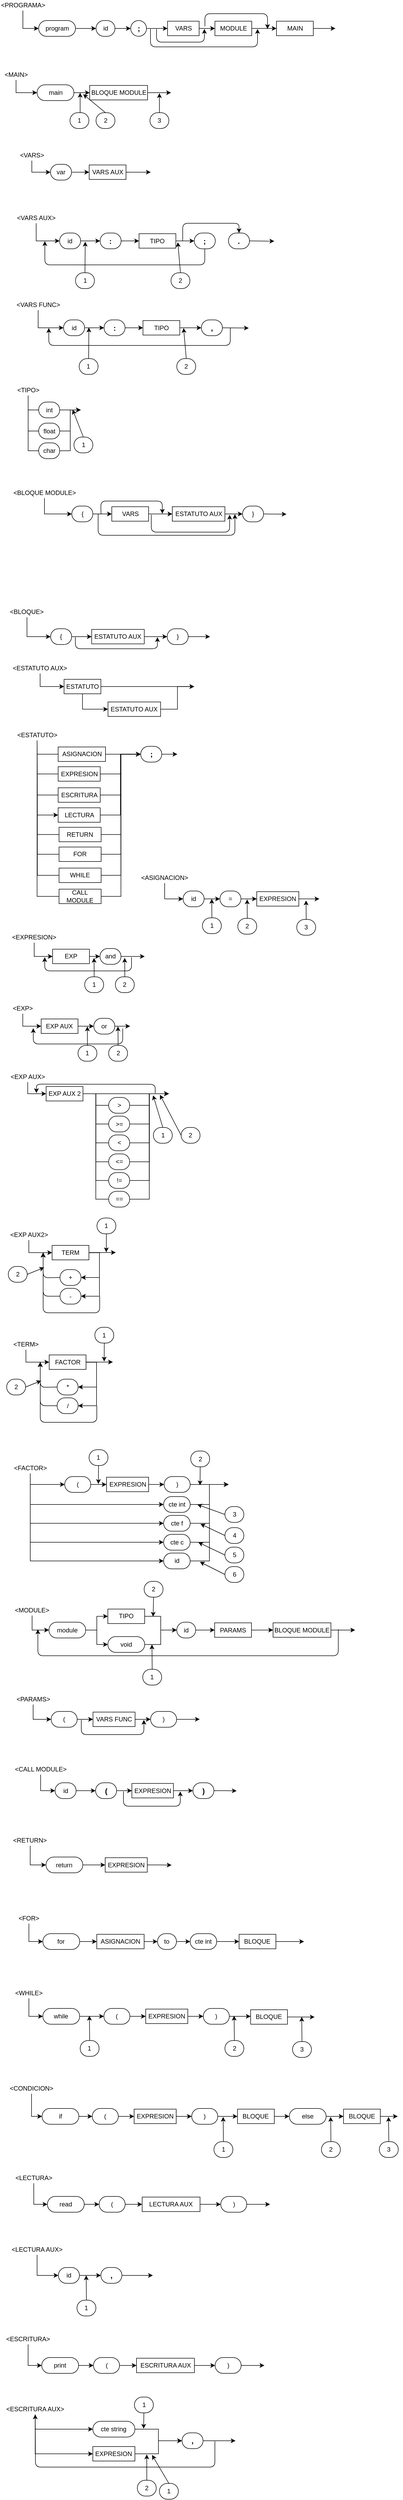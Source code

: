 <mxfile version="13.10.2" type="github">
  <diagram id="HbjWb4XwBNiWFZnqmzFt" name="Page-1">
    <mxGraphModel dx="981" dy="-621" grid="0" gridSize="10" guides="1" tooltips="1" connect="1" arrows="1" fold="1" page="1" pageScale="1" pageWidth="827" pageHeight="1169" math="0" shadow="0">
      <root>
        <mxCell id="0" />
        <mxCell id="1" parent="0" />
        <mxCell id="0wjpcV22vmfzBX8xie9R-3" style="edgeStyle=orthogonalEdgeStyle;rounded=0;orthogonalLoop=1;jettySize=auto;html=1;exitX=0.5;exitY=1;exitDx=0;exitDy=0;entryX=0;entryY=0.5;entryDx=0;entryDy=0;" parent="1" source="QDssYqvsrF62F8crRkIU-1" target="QDssYqvsrF62F8crRkIU-30" edge="1">
          <mxGeometry relative="1" as="geometry" />
        </mxCell>
        <mxCell id="QDssYqvsrF62F8crRkIU-1" value="&amp;lt;PROGRAMA&amp;gt;" style="text;html=1;strokeColor=none;fillColor=none;align=center;verticalAlign=middle;whiteSpace=wrap;rounded=0;" parent="1" vertex="1">
          <mxGeometry x="49.5" y="1215" width="60" height="20" as="geometry" />
        </mxCell>
        <mxCell id="0wjpcV22vmfzBX8xie9R-14" style="edgeStyle=orthogonalEdgeStyle;rounded=0;orthogonalLoop=1;jettySize=auto;html=1;exitX=0.5;exitY=1;exitDx=0;exitDy=0;entryX=0;entryY=0.5;entryDx=0;entryDy=0;" parent="1" source="QDssYqvsrF62F8crRkIU-2" target="0wjpcV22vmfzBX8xie9R-15" edge="1">
          <mxGeometry relative="1" as="geometry" />
        </mxCell>
        <mxCell id="QDssYqvsrF62F8crRkIU-2" value="&amp;lt;MAIN&amp;gt;" style="text;html=1;strokeColor=none;fillColor=none;align=center;verticalAlign=middle;whiteSpace=wrap;rounded=0;" parent="1" vertex="1">
          <mxGeometry x="36.5" y="1347" width="60" height="20" as="geometry" />
        </mxCell>
        <mxCell id="0wjpcV22vmfzBX8xie9R-47" style="edgeStyle=orthogonalEdgeStyle;rounded=0;orthogonalLoop=1;jettySize=auto;html=1;exitX=0.5;exitY=1;exitDx=0;exitDy=0;entryX=0;entryY=0.5;entryDx=0;entryDy=0;" parent="1" source="QDssYqvsrF62F8crRkIU-3" target="0wjpcV22vmfzBX8xie9R-45" edge="1">
          <mxGeometry relative="1" as="geometry" />
        </mxCell>
        <mxCell id="QDssYqvsrF62F8crRkIU-3" value="&amp;lt;VARS&amp;gt;" style="text;html=1;strokeColor=none;fillColor=none;align=center;verticalAlign=middle;whiteSpace=wrap;rounded=0;" parent="1" vertex="1">
          <mxGeometry x="66.5" y="1500" width="60" height="20" as="geometry" />
        </mxCell>
        <mxCell id="0wjpcV22vmfzBX8xie9R-51" style="edgeStyle=orthogonalEdgeStyle;rounded=0;orthogonalLoop=1;jettySize=auto;html=1;exitX=0.5;exitY=1;exitDx=0;exitDy=0;entryX=0;entryY=0.5;entryDx=0;entryDy=0;" parent="1" source="QDssYqvsrF62F8crRkIU-4" target="0wjpcV22vmfzBX8xie9R-40" edge="1">
          <mxGeometry relative="1" as="geometry" />
        </mxCell>
        <mxCell id="QDssYqvsrF62F8crRkIU-4" value="&amp;lt;VARS AUX&amp;gt;" style="text;html=1;strokeColor=none;fillColor=none;align=center;verticalAlign=middle;whiteSpace=wrap;rounded=0;" parent="1" vertex="1">
          <mxGeometry x="64.75" y="1619" width="80" height="20" as="geometry" />
        </mxCell>
        <mxCell id="QDssYqvsrF62F8crRkIU-115" style="edgeStyle=orthogonalEdgeStyle;rounded=0;orthogonalLoop=1;jettySize=auto;html=1;exitX=0.5;exitY=1;exitDx=0;exitDy=0;entryX=0;entryY=0.5;entryDx=0;entryDy=0;endArrow=none;endFill=0;" parent="1" source="QDssYqvsrF62F8crRkIU-6" target="QDssYqvsrF62F8crRkIU-111" edge="1">
          <mxGeometry relative="1" as="geometry" />
        </mxCell>
        <mxCell id="QDssYqvsrF62F8crRkIU-6" value="&amp;lt;TIPO&amp;gt;" style="text;html=1;strokeColor=none;fillColor=none;align=center;verticalAlign=middle;whiteSpace=wrap;rounded=0;" parent="1" vertex="1">
          <mxGeometry x="59.5" y="1946" width="60" height="20" as="geometry" />
        </mxCell>
        <mxCell id="0wjpcV22vmfzBX8xie9R-24" style="edgeStyle=orthogonalEdgeStyle;rounded=0;orthogonalLoop=1;jettySize=auto;html=1;exitX=0.5;exitY=1;exitDx=0;exitDy=0;entryX=0;entryY=0.5;entryDx=0;entryDy=0;" parent="1" source="QDssYqvsrF62F8crRkIU-7" target="0wjpcV22vmfzBX8xie9R-19" edge="1">
          <mxGeometry relative="1" as="geometry" />
        </mxCell>
        <mxCell id="QDssYqvsrF62F8crRkIU-7" value="&amp;lt;BLOQUE MODULE&amp;gt;" style="text;html=1;strokeColor=none;fillColor=none;align=center;verticalAlign=middle;whiteSpace=wrap;rounded=0;" parent="1" vertex="1">
          <mxGeometry x="55.5" y="2141" width="130" height="20" as="geometry" />
        </mxCell>
        <mxCell id="0wjpcV22vmfzBX8xie9R-35" style="edgeStyle=orthogonalEdgeStyle;rounded=0;orthogonalLoop=1;jettySize=auto;html=1;exitX=0.5;exitY=1;exitDx=0;exitDy=0;entryX=0;entryY=0.5;entryDx=0;entryDy=0;" parent="1" source="QDssYqvsrF62F8crRkIU-8" target="0wjpcV22vmfzBX8xie9R-32" edge="1">
          <mxGeometry relative="1" as="geometry" />
        </mxCell>
        <mxCell id="QDssYqvsrF62F8crRkIU-8" value="&amp;lt;BLOQUE&amp;gt;" style="text;html=1;strokeColor=none;fillColor=none;align=center;verticalAlign=middle;whiteSpace=wrap;rounded=0;" parent="1" vertex="1">
          <mxGeometry x="57.25" y="2367" width="60" height="20" as="geometry" />
        </mxCell>
        <mxCell id="0wjpcV22vmfzBX8xie9R-78" style="edgeStyle=orthogonalEdgeStyle;rounded=0;orthogonalLoop=1;jettySize=auto;html=1;exitX=0.5;exitY=1;exitDx=0;exitDy=0;entryX=0;entryY=0.5;entryDx=0;entryDy=0;" parent="1" source="QDssYqvsrF62F8crRkIU-9" target="0wjpcV22vmfzBX8xie9R-76" edge="1">
          <mxGeometry relative="1" as="geometry" />
        </mxCell>
        <mxCell id="QDssYqvsrF62F8crRkIU-9" value="&amp;lt;ESTATUTO AUX&amp;gt;" style="text;html=1;strokeColor=none;fillColor=none;align=center;verticalAlign=middle;whiteSpace=wrap;rounded=0;" parent="1" vertex="1">
          <mxGeometry x="57.25" y="2474" width="110" height="20" as="geometry" />
        </mxCell>
        <mxCell id="QDssYqvsrF62F8crRkIU-126" style="edgeStyle=orthogonalEdgeStyle;rounded=0;orthogonalLoop=1;jettySize=auto;html=1;exitX=0.5;exitY=1;exitDx=0;exitDy=0;entryX=0;entryY=0.5;entryDx=0;entryDy=0;endArrow=classic;endFill=1;" parent="1" source="QDssYqvsrF62F8crRkIU-11" target="QDssYqvsrF62F8crRkIU-122" edge="1">
          <mxGeometry relative="1" as="geometry" />
        </mxCell>
        <mxCell id="QDssYqvsrF62F8crRkIU-11" value="&amp;lt;ASIGNACION&amp;gt;" style="text;html=1;strokeColor=none;fillColor=none;align=center;verticalAlign=middle;whiteSpace=wrap;rounded=0;" parent="1" vertex="1">
          <mxGeometry x="304" y="2872" width="90" height="20" as="geometry" />
        </mxCell>
        <mxCell id="QDssYqvsrF62F8crRkIU-133" style="edgeStyle=orthogonalEdgeStyle;rounded=0;orthogonalLoop=1;jettySize=auto;html=1;exitX=0.5;exitY=1;exitDx=0;exitDy=0;entryX=0;entryY=0.5;entryDx=0;entryDy=0;endArrow=classic;endFill=1;" parent="1" source="QDssYqvsrF62F8crRkIU-12" target="QDssYqvsrF62F8crRkIU-130" edge="1">
          <mxGeometry relative="1" as="geometry" />
        </mxCell>
        <mxCell id="QDssYqvsrF62F8crRkIU-12" value="&amp;lt;EXPRESION&amp;gt;" style="text;html=1;strokeColor=none;fillColor=none;align=center;verticalAlign=middle;whiteSpace=wrap;rounded=0;" parent="1" vertex="1">
          <mxGeometry x="71" y="2985" width="60" height="20" as="geometry" />
        </mxCell>
        <mxCell id="QDssYqvsrF62F8crRkIU-137" style="edgeStyle=orthogonalEdgeStyle;rounded=0;orthogonalLoop=1;jettySize=auto;html=1;exitX=0.5;exitY=1;exitDx=0;exitDy=0;entryX=0;entryY=0.5;entryDx=0;entryDy=0;endArrow=classic;endFill=1;" parent="1" source="QDssYqvsrF62F8crRkIU-13" target="QDssYqvsrF62F8crRkIU-138" edge="1">
          <mxGeometry relative="1" as="geometry">
            <mxPoint x="106.75" y="3170" as="targetPoint" />
          </mxGeometry>
        </mxCell>
        <mxCell id="QDssYqvsrF62F8crRkIU-13" value="&amp;lt;EXP&amp;gt;" style="text;html=1;strokeColor=none;fillColor=none;align=center;verticalAlign=middle;whiteSpace=wrap;rounded=0;" parent="1" vertex="1">
          <mxGeometry x="51.75" y="3120" width="55" height="20" as="geometry" />
        </mxCell>
        <mxCell id="QDssYqvsrF62F8crRkIU-148" style="edgeStyle=orthogonalEdgeStyle;rounded=0;orthogonalLoop=1;jettySize=auto;html=1;exitX=0.5;exitY=1;exitDx=0;exitDy=0;entryX=0;entryY=0.5;entryDx=0;entryDy=0;endArrow=classic;endFill=1;" parent="1" source="QDssYqvsrF62F8crRkIU-14" target="QDssYqvsrF62F8crRkIU-147" edge="1">
          <mxGeometry relative="1" as="geometry" />
        </mxCell>
        <mxCell id="QDssYqvsrF62F8crRkIU-14" value="&amp;lt;EXP AUX&amp;gt;" style="text;html=1;strokeColor=none;fillColor=none;align=center;verticalAlign=middle;whiteSpace=wrap;rounded=0;" parent="1" vertex="1">
          <mxGeometry x="48.69" y="3250" width="80" height="20" as="geometry" />
        </mxCell>
        <mxCell id="0wjpcV22vmfzBX8xie9R-87" style="edgeStyle=orthogonalEdgeStyle;rounded=0;orthogonalLoop=1;jettySize=auto;html=1;exitX=0.5;exitY=1;exitDx=0;exitDy=0;entryX=0;entryY=0.5;entryDx=0;entryDy=0;" parent="1" source="QDssYqvsrF62F8crRkIU-15" target="QDssYqvsrF62F8crRkIU-47" edge="1">
          <mxGeometry relative="1" as="geometry" />
        </mxCell>
        <mxCell id="QDssYqvsrF62F8crRkIU-15" value="&amp;lt;EXP AUX2&amp;gt;" style="text;html=1;strokeColor=none;fillColor=none;align=center;verticalAlign=middle;whiteSpace=wrap;rounded=0;" parent="1" vertex="1">
          <mxGeometry x="49.5" y="3550" width="82.5" height="20" as="geometry" />
        </mxCell>
        <mxCell id="0wjpcV22vmfzBX8xie9R-159" style="edgeStyle=orthogonalEdgeStyle;rounded=0;orthogonalLoop=1;jettySize=auto;html=1;exitX=0.5;exitY=1;exitDx=0;exitDy=0;entryX=0;entryY=0.5;entryDx=0;entryDy=0;" parent="1" source="QDssYqvsrF62F8crRkIU-19" target="0wjpcV22vmfzBX8xie9R-152" edge="1">
          <mxGeometry relative="1" as="geometry" />
        </mxCell>
        <mxCell id="QDssYqvsrF62F8crRkIU-19" value="&amp;lt;MODULE&amp;gt;" style="text;html=1;strokeColor=none;fillColor=none;align=center;verticalAlign=middle;whiteSpace=wrap;rounded=0;" parent="1" vertex="1">
          <mxGeometry x="57" y="4263" width="80" height="20" as="geometry" />
        </mxCell>
        <mxCell id="0wjpcV22vmfzBX8xie9R-172" style="edgeStyle=orthogonalEdgeStyle;rounded=0;orthogonalLoop=1;jettySize=auto;html=1;exitX=0.5;exitY=1;exitDx=0;exitDy=0;entryX=0;entryY=0.5;entryDx=0;entryDy=0;" parent="1" source="QDssYqvsrF62F8crRkIU-20" target="0wjpcV22vmfzBX8xie9R-169" edge="1">
          <mxGeometry relative="1" as="geometry" />
        </mxCell>
        <mxCell id="QDssYqvsrF62F8crRkIU-20" value="&amp;lt;PARAMS&amp;gt;" style="text;html=1;strokeColor=none;fillColor=none;align=center;verticalAlign=middle;whiteSpace=wrap;rounded=0;" parent="1" vertex="1">
          <mxGeometry x="55.5" y="4432" width="87" height="20" as="geometry" />
        </mxCell>
        <mxCell id="0wjpcV22vmfzBX8xie9R-202" style="edgeStyle=orthogonalEdgeStyle;rounded=0;orthogonalLoop=1;jettySize=auto;html=1;exitX=0.5;exitY=1;exitDx=0;exitDy=0;entryX=0;entryY=0.5;entryDx=0;entryDy=0;" parent="1" source="QDssYqvsrF62F8crRkIU-22" target="0wjpcV22vmfzBX8xie9R-198" edge="1">
          <mxGeometry relative="1" as="geometry" />
        </mxCell>
        <mxCell id="QDssYqvsrF62F8crRkIU-22" value="&amp;lt;RETURN&amp;gt;" style="text;html=1;strokeColor=none;fillColor=none;align=center;verticalAlign=middle;whiteSpace=wrap;rounded=0;" parent="1" vertex="1">
          <mxGeometry x="63.44" y="4700" width="60" height="20" as="geometry" />
        </mxCell>
        <mxCell id="0wjpcV22vmfzBX8xie9R-204" style="edgeStyle=orthogonalEdgeStyle;rounded=0;orthogonalLoop=1;jettySize=auto;html=1;exitX=0.5;exitY=1;exitDx=0;exitDy=0;entryX=0;entryY=0.5;entryDx=0;entryDy=0;" parent="1" source="QDssYqvsrF62F8crRkIU-23" target="0wjpcV22vmfzBX8xie9R-203" edge="1">
          <mxGeometry relative="1" as="geometry" />
        </mxCell>
        <mxCell id="QDssYqvsrF62F8crRkIU-23" value="&amp;lt;FOR&amp;gt;" style="text;html=1;strokeColor=none;fillColor=none;align=center;verticalAlign=middle;whiteSpace=wrap;rounded=0;" parent="1" vertex="1">
          <mxGeometry x="50.94" y="4848" width="80" height="20" as="geometry" />
        </mxCell>
        <mxCell id="0wjpcV22vmfzBX8xie9R-273" style="edgeStyle=orthogonalEdgeStyle;rounded=0;orthogonalLoop=1;jettySize=auto;html=1;exitX=0.5;exitY=1;exitDx=0;exitDy=0;entryX=0;entryY=0.5;entryDx=0;entryDy=0;" parent="1" source="QDssYqvsrF62F8crRkIU-25" target="0wjpcV22vmfzBX8xie9R-259" edge="1">
          <mxGeometry relative="1" as="geometry" />
        </mxCell>
        <mxCell id="QDssYqvsrF62F8crRkIU-25" value="&amp;lt;CONDICION&amp;gt;" style="text;html=1;strokeColor=none;fillColor=none;align=center;verticalAlign=middle;whiteSpace=wrap;rounded=0;" parent="1" vertex="1">
          <mxGeometry x="40.92" y="5171" width="110" height="20" as="geometry" />
        </mxCell>
        <mxCell id="0wjpcV22vmfzBX8xie9R-290" style="edgeStyle=orthogonalEdgeStyle;rounded=0;orthogonalLoop=1;jettySize=auto;html=1;exitX=0.5;exitY=1;exitDx=0;exitDy=0;entryX=0;entryY=0.5;entryDx=0;entryDy=0;" parent="1" source="QDssYqvsrF62F8crRkIU-26" target="0wjpcV22vmfzBX8xie9R-282" edge="1">
          <mxGeometry relative="1" as="geometry" />
        </mxCell>
        <mxCell id="QDssYqvsrF62F8crRkIU-26" value="&amp;lt;ESCRITURA&amp;gt;" style="text;html=1;strokeColor=none;fillColor=none;align=center;verticalAlign=middle;whiteSpace=wrap;rounded=0;" parent="1" vertex="1">
          <mxGeometry x="36.94" y="5647" width="105" height="20" as="geometry" />
        </mxCell>
        <mxCell id="0wjpcV22vmfzBX8xie9R-296" style="edgeStyle=orthogonalEdgeStyle;rounded=0;orthogonalLoop=1;jettySize=auto;html=1;exitX=0.5;exitY=1;exitDx=0;exitDy=0;entryX=0;entryY=0.5;entryDx=0;entryDy=0;" parent="1" source="QDssYqvsrF62F8crRkIU-27" target="0wjpcV22vmfzBX8xie9R-293" edge="1">
          <mxGeometry relative="1" as="geometry" />
        </mxCell>
        <mxCell id="0wjpcV22vmfzBX8xie9R-297" style="edgeStyle=orthogonalEdgeStyle;rounded=0;orthogonalLoop=1;jettySize=auto;html=1;exitX=0.5;exitY=1;exitDx=0;exitDy=0;entryX=0;entryY=0.5;entryDx=0;entryDy=0;" parent="1" source="QDssYqvsrF62F8crRkIU-27" target="0wjpcV22vmfzBX8xie9R-294" edge="1">
          <mxGeometry relative="1" as="geometry" />
        </mxCell>
        <mxCell id="QDssYqvsrF62F8crRkIU-27" value="&amp;lt;ESCRITURA AUX&amp;gt;" style="text;html=1;strokeColor=none;fillColor=none;align=center;verticalAlign=middle;whiteSpace=wrap;rounded=0;" parent="1" vertex="1">
          <mxGeometry x="42.94" y="5780" width="120" height="20" as="geometry" />
        </mxCell>
        <mxCell id="0wjpcV22vmfzBX8xie9R-4" style="edgeStyle=orthogonalEdgeStyle;rounded=0;orthogonalLoop=1;jettySize=auto;html=1;exitX=1;exitY=0.5;exitDx=0;exitDy=0;entryX=0;entryY=0.5;entryDx=0;entryDy=0;" parent="1" source="QDssYqvsrF62F8crRkIU-30" target="QDssYqvsrF62F8crRkIU-31" edge="1">
          <mxGeometry relative="1" as="geometry" />
        </mxCell>
        <mxCell id="QDssYqvsrF62F8crRkIU-30" value="program" style="rounded=1;whiteSpace=wrap;html=1;strokeWidth=1;imageWidth=24;arcSize=50;" parent="1" vertex="1">
          <mxGeometry x="109.5" y="1254" width="70" height="30" as="geometry" />
        </mxCell>
        <mxCell id="0wjpcV22vmfzBX8xie9R-5" style="edgeStyle=orthogonalEdgeStyle;rounded=0;orthogonalLoop=1;jettySize=auto;html=1;exitX=1;exitY=0.5;exitDx=0;exitDy=0;entryX=0;entryY=0.5;entryDx=0;entryDy=0;" parent="1" source="QDssYqvsrF62F8crRkIU-31" target="QDssYqvsrF62F8crRkIU-33" edge="1">
          <mxGeometry relative="1" as="geometry" />
        </mxCell>
        <mxCell id="QDssYqvsrF62F8crRkIU-31" value="id" style="rounded=1;whiteSpace=wrap;html=1;strokeWidth=1;imageWidth=24;arcSize=50;" parent="1" vertex="1">
          <mxGeometry x="218.5" y="1254" width="36" height="30" as="geometry" />
        </mxCell>
        <mxCell id="0wjpcV22vmfzBX8xie9R-6" style="edgeStyle=orthogonalEdgeStyle;rounded=0;orthogonalLoop=1;jettySize=auto;html=1;exitX=1;exitY=0.5;exitDx=0;exitDy=0;" parent="1" source="QDssYqvsrF62F8crRkIU-33" target="QDssYqvsrF62F8crRkIU-34" edge="1">
          <mxGeometry relative="1" as="geometry" />
        </mxCell>
        <mxCell id="QDssYqvsrF62F8crRkIU-33" value="&lt;b&gt;&lt;font style=&quot;font-size: 14px&quot;&gt;;&lt;/font&gt;&lt;/b&gt;" style="rounded=1;whiteSpace=wrap;html=1;strokeWidth=1;imageWidth=24;arcSize=50;" parent="1" vertex="1">
          <mxGeometry x="284.5" y="1254" width="30" height="30" as="geometry" />
        </mxCell>
        <mxCell id="0wjpcV22vmfzBX8xie9R-7" style="edgeStyle=orthogonalEdgeStyle;rounded=0;orthogonalLoop=1;jettySize=auto;html=1;exitX=1;exitY=0.5;exitDx=0;exitDy=0;" parent="1" source="QDssYqvsrF62F8crRkIU-34" target="0wjpcV22vmfzBX8xie9R-1" edge="1">
          <mxGeometry relative="1" as="geometry" />
        </mxCell>
        <mxCell id="QDssYqvsrF62F8crRkIU-34" value="VARS" style="rounded=0;whiteSpace=wrap;html=1;strokeWidth=1;" parent="1" vertex="1">
          <mxGeometry x="354.5" y="1255.25" width="60" height="27.5" as="geometry" />
        </mxCell>
        <mxCell id="QDssYqvsrF62F8crRkIU-35" value="VARS AUX" style="rounded=0;whiteSpace=wrap;html=1;strokeWidth=1;" parent="1" vertex="1">
          <mxGeometry x="205.5" y="1528.25" width="70" height="27.5" as="geometry" />
        </mxCell>
        <mxCell id="QDssYqvsrF62F8crRkIU-38" value="BLOQUE MODULE" style="rounded=0;whiteSpace=wrap;html=1;strokeWidth=1;" parent="1" vertex="1">
          <mxGeometry x="206.5" y="1377.25" width="110" height="27.5" as="geometry" />
        </mxCell>
        <mxCell id="0wjpcV22vmfzBX8xie9R-88" style="edgeStyle=orthogonalEdgeStyle;rounded=0;orthogonalLoop=1;jettySize=auto;html=1;exitX=1;exitY=0.5;exitDx=0;exitDy=0;entryX=1;entryY=0.5;entryDx=0;entryDy=0;" parent="1" source="QDssYqvsrF62F8crRkIU-47" target="0wjpcV22vmfzBX8xie9R-85" edge="1">
          <mxGeometry relative="1" as="geometry" />
        </mxCell>
        <mxCell id="0wjpcV22vmfzBX8xie9R-89" style="edgeStyle=orthogonalEdgeStyle;rounded=0;orthogonalLoop=1;jettySize=auto;html=1;exitX=1;exitY=0.5;exitDx=0;exitDy=0;entryX=1;entryY=0.5;entryDx=0;entryDy=0;" parent="1" source="QDssYqvsrF62F8crRkIU-47" target="0wjpcV22vmfzBX8xie9R-86" edge="1">
          <mxGeometry relative="1" as="geometry" />
        </mxCell>
        <mxCell id="QDssYqvsrF62F8crRkIU-47" value="TERM" style="rounded=0;whiteSpace=wrap;html=1;strokeWidth=1;" parent="1" vertex="1">
          <mxGeometry x="135" y="3580" width="70" height="27.5" as="geometry" />
        </mxCell>
        <mxCell id="0wjpcV22vmfzBX8xie9R-289" style="edgeStyle=orthogonalEdgeStyle;rounded=0;orthogonalLoop=1;jettySize=auto;html=1;exitX=1;exitY=0.5;exitDx=0;exitDy=0;entryX=0;entryY=0.5;entryDx=0;entryDy=0;" parent="1" source="QDssYqvsrF62F8crRkIU-57" target="0wjpcV22vmfzBX8xie9R-285" edge="1">
          <mxGeometry relative="1" as="geometry" />
        </mxCell>
        <mxCell id="QDssYqvsrF62F8crRkIU-57" value="ESCRITURA AUX" style="rounded=0;whiteSpace=wrap;html=1;strokeWidth=1;" parent="1" vertex="1">
          <mxGeometry x="295.5" y="5693.25" width="110" height="27.5" as="geometry" />
        </mxCell>
        <mxCell id="QDssYqvsrF62F8crRkIU-84" style="edgeStyle=orthogonalEdgeStyle;rounded=0;orthogonalLoop=1;jettySize=auto;html=1;exitX=0.5;exitY=1;exitDx=0;exitDy=0;entryX=0;entryY=0.5;entryDx=0;entryDy=0;endArrow=none;endFill=0;" parent="1" source="QDssYqvsrF62F8crRkIU-86" target="QDssYqvsrF62F8crRkIU-105" edge="1">
          <mxGeometry relative="1" as="geometry" />
        </mxCell>
        <mxCell id="QDssYqvsrF62F8crRkIU-85" style="edgeStyle=orthogonalEdgeStyle;rounded=0;orthogonalLoop=1;jettySize=auto;html=1;exitX=0.5;exitY=1;exitDx=0;exitDy=0;entryX=0;entryY=0.5;entryDx=0;entryDy=0;endArrow=none;endFill=0;" parent="1" source="QDssYqvsrF62F8crRkIU-86" target="QDssYqvsrF62F8crRkIU-94" edge="1">
          <mxGeometry relative="1" as="geometry" />
        </mxCell>
        <mxCell id="znCO6b6Jv2cKrJ_dve2f-54" style="edgeStyle=orthogonalEdgeStyle;rounded=0;orthogonalLoop=1;jettySize=auto;html=1;exitX=0.5;exitY=1;exitDx=0;exitDy=0;entryX=0;entryY=0.5;entryDx=0;entryDy=0;" edge="1" parent="1" source="QDssYqvsrF62F8crRkIU-86" target="znCO6b6Jv2cKrJ_dve2f-53">
          <mxGeometry relative="1" as="geometry" />
        </mxCell>
        <mxCell id="QDssYqvsrF62F8crRkIU-86" value="&amp;lt;ESTATUTO&amp;gt;" style="text;html=1;strokeColor=none;fillColor=none;align=center;verticalAlign=middle;whiteSpace=wrap;rounded=0;" parent="1" vertex="1">
          <mxGeometry x="66.5" y="2601" width="80" height="20" as="geometry" />
        </mxCell>
        <mxCell id="QDssYqvsrF62F8crRkIU-87" style="edgeStyle=orthogonalEdgeStyle;rounded=0;orthogonalLoop=1;jettySize=auto;html=1;exitX=0;exitY=0.5;exitDx=0;exitDy=0;entryX=0.5;entryY=1;entryDx=0;entryDy=0;endArrow=none;endFill=0;" parent="1" source="QDssYqvsrF62F8crRkIU-89" target="QDssYqvsrF62F8crRkIU-86" edge="1">
          <mxGeometry relative="1" as="geometry" />
        </mxCell>
        <mxCell id="QDssYqvsrF62F8crRkIU-88" style="edgeStyle=orthogonalEdgeStyle;rounded=0;orthogonalLoop=1;jettySize=auto;html=1;exitX=1;exitY=0.5;exitDx=0;exitDy=0;endArrow=classic;endFill=1;entryX=0;entryY=0.5;entryDx=0;entryDy=0;" parent="1" source="QDssYqvsrF62F8crRkIU-89" target="QDssYqvsrF62F8crRkIU-106" edge="1">
          <mxGeometry relative="1" as="geometry">
            <mxPoint x="296.5" y="2647.138" as="targetPoint" />
          </mxGeometry>
        </mxCell>
        <mxCell id="QDssYqvsrF62F8crRkIU-89" value="ASIGNACION" style="rounded=0;whiteSpace=wrap;html=1;strokeWidth=1;" parent="1" vertex="1">
          <mxGeometry x="146.5" y="2633.5" width="90" height="27.5" as="geometry" />
        </mxCell>
        <mxCell id="QDssYqvsrF62F8crRkIU-90" style="edgeStyle=orthogonalEdgeStyle;rounded=0;orthogonalLoop=1;jettySize=auto;html=1;exitX=0;exitY=0.5;exitDx=0;exitDy=0;entryX=0.5;entryY=1;entryDx=0;entryDy=0;endArrow=none;endFill=0;" parent="1" source="QDssYqvsrF62F8crRkIU-92" target="QDssYqvsrF62F8crRkIU-86" edge="1">
          <mxGeometry relative="1" as="geometry" />
        </mxCell>
        <mxCell id="QDssYqvsrF62F8crRkIU-91" style="edgeStyle=orthogonalEdgeStyle;rounded=0;orthogonalLoop=1;jettySize=auto;html=1;exitX=1;exitY=0.5;exitDx=0;exitDy=0;endArrow=classic;endFill=1;entryX=0;entryY=0.5;entryDx=0;entryDy=0;" parent="1" source="QDssYqvsrF62F8crRkIU-92" target="QDssYqvsrF62F8crRkIU-106" edge="1">
          <mxGeometry relative="1" as="geometry">
            <mxPoint x="266.5" y="2685.069" as="targetPoint" />
          </mxGeometry>
        </mxCell>
        <mxCell id="QDssYqvsrF62F8crRkIU-92" value="EXPRESION" style="rounded=0;whiteSpace=wrap;html=1;strokeWidth=1;" parent="1" vertex="1">
          <mxGeometry x="146.5" y="2671" width="80" height="27.5" as="geometry" />
        </mxCell>
        <mxCell id="QDssYqvsrF62F8crRkIU-93" style="edgeStyle=orthogonalEdgeStyle;rounded=0;orthogonalLoop=1;jettySize=auto;html=1;exitX=1;exitY=0.5;exitDx=0;exitDy=0;entryX=0;entryY=0.5;entryDx=0;entryDy=0;endArrow=classic;endFill=1;" parent="1" source="QDssYqvsrF62F8crRkIU-94" target="QDssYqvsrF62F8crRkIU-106" edge="1">
          <mxGeometry relative="1" as="geometry" />
        </mxCell>
        <mxCell id="QDssYqvsrF62F8crRkIU-94" value="ESCRITURA" style="rounded=0;whiteSpace=wrap;html=1;strokeWidth=1;" parent="1" vertex="1">
          <mxGeometry x="146.5" y="2711" width="80" height="27.5" as="geometry" />
        </mxCell>
        <mxCell id="QDssYqvsrF62F8crRkIU-95" style="edgeStyle=orthogonalEdgeStyle;rounded=0;orthogonalLoop=1;jettySize=auto;html=1;exitX=0;exitY=0.5;exitDx=0;exitDy=0;endArrow=none;endFill=0;" parent="1" source="QDssYqvsrF62F8crRkIU-97" edge="1">
          <mxGeometry relative="1" as="geometry">
            <mxPoint x="106.5" y="2621" as="targetPoint" />
          </mxGeometry>
        </mxCell>
        <mxCell id="QDssYqvsrF62F8crRkIU-96" style="edgeStyle=orthogonalEdgeStyle;rounded=0;orthogonalLoop=1;jettySize=auto;html=1;exitX=1;exitY=0.5;exitDx=0;exitDy=0;entryX=0;entryY=0.5;entryDx=0;entryDy=0;endArrow=classic;endFill=1;" parent="1" source="QDssYqvsrF62F8crRkIU-97" target="QDssYqvsrF62F8crRkIU-106" edge="1">
          <mxGeometry relative="1" as="geometry" />
        </mxCell>
        <mxCell id="QDssYqvsrF62F8crRkIU-97" value="RETURN" style="rounded=0;whiteSpace=wrap;html=1;strokeWidth=1;" parent="1" vertex="1">
          <mxGeometry x="148.22" y="2786" width="80" height="27.5" as="geometry" />
        </mxCell>
        <mxCell id="QDssYqvsrF62F8crRkIU-98" style="edgeStyle=orthogonalEdgeStyle;rounded=0;orthogonalLoop=1;jettySize=auto;html=1;exitX=0;exitY=0.5;exitDx=0;exitDy=0;endArrow=none;endFill=0;" parent="1" source="QDssYqvsrF62F8crRkIU-100" edge="1">
          <mxGeometry relative="1" as="geometry">
            <mxPoint x="106.5" y="2621" as="targetPoint" />
          </mxGeometry>
        </mxCell>
        <mxCell id="QDssYqvsrF62F8crRkIU-99" style="edgeStyle=orthogonalEdgeStyle;rounded=0;orthogonalLoop=1;jettySize=auto;html=1;exitX=1;exitY=0.5;exitDx=0;exitDy=0;entryX=0;entryY=0.5;entryDx=0;entryDy=0;endArrow=classic;endFill=1;" parent="1" source="QDssYqvsrF62F8crRkIU-100" target="QDssYqvsrF62F8crRkIU-106" edge="1">
          <mxGeometry relative="1" as="geometry" />
        </mxCell>
        <mxCell id="QDssYqvsrF62F8crRkIU-100" value="FOR" style="rounded=0;whiteSpace=wrap;html=1;strokeWidth=1;" parent="1" vertex="1">
          <mxGeometry x="148.22" y="2823.5" width="80" height="27.5" as="geometry" />
        </mxCell>
        <mxCell id="QDssYqvsrF62F8crRkIU-101" style="edgeStyle=orthogonalEdgeStyle;rounded=0;orthogonalLoop=1;jettySize=auto;html=1;exitX=0;exitY=0.5;exitDx=0;exitDy=0;endArrow=none;endFill=0;" parent="1" source="QDssYqvsrF62F8crRkIU-103" edge="1">
          <mxGeometry relative="1" as="geometry">
            <mxPoint x="106.5" y="2621" as="targetPoint" />
          </mxGeometry>
        </mxCell>
        <mxCell id="QDssYqvsrF62F8crRkIU-102" style="edgeStyle=orthogonalEdgeStyle;rounded=0;orthogonalLoop=1;jettySize=auto;html=1;exitX=1;exitY=0.5;exitDx=0;exitDy=0;entryX=0;entryY=0.5;entryDx=0;entryDy=0;endArrow=classic;endFill=1;" parent="1" source="QDssYqvsrF62F8crRkIU-103" target="QDssYqvsrF62F8crRkIU-106" edge="1">
          <mxGeometry relative="1" as="geometry" />
        </mxCell>
        <mxCell id="QDssYqvsrF62F8crRkIU-103" value="WHILE" style="rounded=0;whiteSpace=wrap;html=1;strokeWidth=1;" parent="1" vertex="1">
          <mxGeometry x="148.22" y="2863.5" width="80" height="27.5" as="geometry" />
        </mxCell>
        <mxCell id="QDssYqvsrF62F8crRkIU-104" style="edgeStyle=orthogonalEdgeStyle;rounded=0;orthogonalLoop=1;jettySize=auto;html=1;exitX=1;exitY=0.5;exitDx=0;exitDy=0;entryX=0;entryY=0.5;entryDx=0;entryDy=0;endArrow=classic;endFill=1;" parent="1" source="QDssYqvsrF62F8crRkIU-105" target="QDssYqvsrF62F8crRkIU-106" edge="1">
          <mxGeometry relative="1" as="geometry" />
        </mxCell>
        <mxCell id="QDssYqvsrF62F8crRkIU-105" value="CALL MODULE" style="rounded=0;whiteSpace=wrap;html=1;strokeWidth=1;" parent="1" vertex="1">
          <mxGeometry x="148.22" y="2903.5" width="80" height="27.5" as="geometry" />
        </mxCell>
        <mxCell id="QDssYqvsrF62F8crRkIU-106" value="" style="rounded=0;whiteSpace=wrap;html=1;strokeWidth=1;strokeColor=none;" parent="1" vertex="1">
          <mxGeometry x="303.5" y="2633.5" width="23" height="27.5" as="geometry" />
        </mxCell>
        <mxCell id="QDssYqvsrF62F8crRkIU-118" style="edgeStyle=orthogonalEdgeStyle;rounded=0;orthogonalLoop=1;jettySize=auto;html=1;exitX=0;exitY=0.5;exitDx=0;exitDy=0;entryX=0.5;entryY=1;entryDx=0;entryDy=0;endArrow=none;endFill=0;" parent="1" source="QDssYqvsrF62F8crRkIU-108" target="QDssYqvsrF62F8crRkIU-6" edge="1">
          <mxGeometry relative="1" as="geometry" />
        </mxCell>
        <mxCell id="QDssYqvsrF62F8crRkIU-120" style="edgeStyle=orthogonalEdgeStyle;rounded=0;orthogonalLoop=1;jettySize=auto;html=1;exitX=1;exitY=0.5;exitDx=0;exitDy=0;entryX=0;entryY=0.5;entryDx=0;entryDy=0;endArrow=classic;endFill=1;" parent="1" source="QDssYqvsrF62F8crRkIU-108" target="QDssYqvsrF62F8crRkIU-114" edge="1">
          <mxGeometry relative="1" as="geometry" />
        </mxCell>
        <mxCell id="QDssYqvsrF62F8crRkIU-108" value="float" style="rounded=1;whiteSpace=wrap;html=1;strokeWidth=1;imageWidth=24;arcSize=50;" parent="1" vertex="1">
          <mxGeometry x="109.5" y="2018.5" width="40" height="30" as="geometry" />
        </mxCell>
        <mxCell id="QDssYqvsrF62F8crRkIU-121" style="edgeStyle=orthogonalEdgeStyle;rounded=0;orthogonalLoop=1;jettySize=auto;html=1;exitX=1;exitY=0.5;exitDx=0;exitDy=0;entryX=0;entryY=0.5;entryDx=0;entryDy=0;endArrow=classic;endFill=1;" parent="1" source="QDssYqvsrF62F8crRkIU-111" target="QDssYqvsrF62F8crRkIU-114" edge="1">
          <mxGeometry relative="1" as="geometry" />
        </mxCell>
        <mxCell id="QDssYqvsrF62F8crRkIU-111" value="char" style="rounded=1;whiteSpace=wrap;html=1;strokeWidth=1;imageWidth=24;arcSize=50;" parent="1" vertex="1">
          <mxGeometry x="109.5" y="2056" width="40" height="30" as="geometry" />
        </mxCell>
        <mxCell id="QDssYqvsrF62F8crRkIU-117" style="edgeStyle=orthogonalEdgeStyle;rounded=0;orthogonalLoop=1;jettySize=auto;html=1;exitX=0;exitY=0.5;exitDx=0;exitDy=0;entryX=0.5;entryY=1;entryDx=0;entryDy=0;endArrow=none;endFill=0;" parent="1" source="QDssYqvsrF62F8crRkIU-112" target="QDssYqvsrF62F8crRkIU-6" edge="1">
          <mxGeometry relative="1" as="geometry" />
        </mxCell>
        <mxCell id="QDssYqvsrF62F8crRkIU-119" style="edgeStyle=orthogonalEdgeStyle;rounded=0;orthogonalLoop=1;jettySize=auto;html=1;exitX=1;exitY=0.5;exitDx=0;exitDy=0;entryX=0;entryY=0.5;entryDx=0;entryDy=0;endArrow=classic;endFill=1;" parent="1" source="QDssYqvsrF62F8crRkIU-112" target="QDssYqvsrF62F8crRkIU-114" edge="1">
          <mxGeometry relative="1" as="geometry" />
        </mxCell>
        <mxCell id="QDssYqvsrF62F8crRkIU-112" value="int" style="rounded=1;whiteSpace=wrap;html=1;strokeWidth=1;imageWidth=24;arcSize=50;" parent="1" vertex="1">
          <mxGeometry x="109.5" y="1978.5" width="40" height="30" as="geometry" />
        </mxCell>
        <mxCell id="QDssYqvsrF62F8crRkIU-114" value="" style="rounded=1;whiteSpace=wrap;html=1;strokeWidth=1;imageWidth=24;arcSize=50;strokeColor=none;" parent="1" vertex="1">
          <mxGeometry x="189.5" y="1986.63" width="10" height="13.75" as="geometry" />
        </mxCell>
        <mxCell id="QDssYqvsrF62F8crRkIU-128" style="edgeStyle=orthogonalEdgeStyle;rounded=0;orthogonalLoop=1;jettySize=auto;html=1;exitX=1;exitY=0.5;exitDx=0;exitDy=0;entryX=0;entryY=0.5;entryDx=0;entryDy=0;endArrow=classic;endFill=1;" parent="1" source="QDssYqvsrF62F8crRkIU-122" target="QDssYqvsrF62F8crRkIU-123" edge="1">
          <mxGeometry relative="1" as="geometry" />
        </mxCell>
        <mxCell id="QDssYqvsrF62F8crRkIU-122" value="id" style="rounded=1;whiteSpace=wrap;html=1;strokeWidth=1;imageWidth=24;arcSize=50;" parent="1" vertex="1">
          <mxGeometry x="384" y="2907" width="40" height="30" as="geometry" />
        </mxCell>
        <mxCell id="QDssYqvsrF62F8crRkIU-129" style="edgeStyle=orthogonalEdgeStyle;rounded=0;orthogonalLoop=1;jettySize=auto;html=1;exitX=1;exitY=0.5;exitDx=0;exitDy=0;entryX=0;entryY=0.5;entryDx=0;entryDy=0;endArrow=classic;endFill=1;" parent="1" source="QDssYqvsrF62F8crRkIU-123" target="QDssYqvsrF62F8crRkIU-125" edge="1">
          <mxGeometry relative="1" as="geometry" />
        </mxCell>
        <mxCell id="QDssYqvsrF62F8crRkIU-123" value="=" style="rounded=1;whiteSpace=wrap;html=1;strokeWidth=1;imageWidth=24;arcSize=50;" parent="1" vertex="1">
          <mxGeometry x="454" y="2907" width="40" height="30" as="geometry" />
        </mxCell>
        <mxCell id="QDssYqvsrF62F8crRkIU-125" value="EXPRESION" style="rounded=0;whiteSpace=wrap;html=1;strokeWidth=1;" parent="1" vertex="1">
          <mxGeometry x="524" y="2908.25" width="80" height="27.5" as="geometry" />
        </mxCell>
        <mxCell id="QDssYqvsrF62F8crRkIU-134" style="edgeStyle=orthogonalEdgeStyle;rounded=0;orthogonalLoop=1;jettySize=auto;html=1;exitX=1;exitY=0.5;exitDx=0;exitDy=0;entryX=0;entryY=0.5;entryDx=0;entryDy=0;endArrow=classic;endFill=1;" parent="1" source="QDssYqvsrF62F8crRkIU-130" target="QDssYqvsrF62F8crRkIU-131" edge="1">
          <mxGeometry relative="1" as="geometry" />
        </mxCell>
        <mxCell id="QDssYqvsrF62F8crRkIU-130" value="EXP" style="rounded=0;whiteSpace=wrap;html=1;strokeWidth=1;" parent="1" vertex="1">
          <mxGeometry x="136" y="3017.5" width="70" height="27.5" as="geometry" />
        </mxCell>
        <mxCell id="QDssYqvsrF62F8crRkIU-135" style="edgeStyle=orthogonalEdgeStyle;rounded=0;orthogonalLoop=1;jettySize=auto;html=1;exitX=1;exitY=0.5;exitDx=0;exitDy=0;entryX=0;entryY=0.5;entryDx=0;entryDy=0;endArrow=classic;endFill=1;" parent="1" source="QDssYqvsrF62F8crRkIU-131" target="QDssYqvsrF62F8crRkIU-132" edge="1">
          <mxGeometry relative="1" as="geometry" />
        </mxCell>
        <mxCell id="QDssYqvsrF62F8crRkIU-131" value="and" style="rounded=1;whiteSpace=wrap;html=1;strokeWidth=1;imageWidth=24;arcSize=50;" parent="1" vertex="1">
          <mxGeometry x="226" y="3016.25" width="40" height="30" as="geometry" />
        </mxCell>
        <mxCell id="QDssYqvsrF62F8crRkIU-132" value="" style="rounded=0;whiteSpace=wrap;html=1;strokeWidth=1;strokeColor=none;" parent="1" vertex="1">
          <mxGeometry x="311" y="3017.5" width="10" height="27.5" as="geometry" />
        </mxCell>
        <mxCell id="QDssYqvsrF62F8crRkIU-144" style="edgeStyle=orthogonalEdgeStyle;rounded=0;orthogonalLoop=1;jettySize=auto;html=1;exitX=1;exitY=0.5;exitDx=0;exitDy=0;entryX=0;entryY=0.5;entryDx=0;entryDy=0;endArrow=classic;endFill=1;" parent="1" source="QDssYqvsrF62F8crRkIU-138" target="QDssYqvsrF62F8crRkIU-139" edge="1">
          <mxGeometry relative="1" as="geometry" />
        </mxCell>
        <mxCell id="QDssYqvsrF62F8crRkIU-138" value="EXP AUX" style="rounded=0;whiteSpace=wrap;html=1;strokeWidth=1;" parent="1" vertex="1">
          <mxGeometry x="114.25" y="3150" width="70" height="27.5" as="geometry" />
        </mxCell>
        <mxCell id="QDssYqvsrF62F8crRkIU-145" style="edgeStyle=orthogonalEdgeStyle;rounded=0;orthogonalLoop=1;jettySize=auto;html=1;exitX=1;exitY=0.5;exitDx=0;exitDy=0;entryX=0;entryY=0.5;entryDx=0;entryDy=0;endArrow=classic;endFill=1;" parent="1" source="QDssYqvsrF62F8crRkIU-139" edge="1">
          <mxGeometry relative="1" as="geometry">
            <mxPoint x="283.25" y="3163.5" as="targetPoint" />
          </mxGeometry>
        </mxCell>
        <mxCell id="QDssYqvsrF62F8crRkIU-139" value="or" style="rounded=1;whiteSpace=wrap;html=1;strokeWidth=1;imageWidth=24;arcSize=50;" parent="1" vertex="1">
          <mxGeometry x="214.25" y="3148.75" width="40" height="30" as="geometry" />
        </mxCell>
        <mxCell id="QDssYqvsrF62F8crRkIU-141" value="" style="endArrow=classic;html=1;" parent="1" edge="1">
          <mxGeometry width="50" height="50" relative="1" as="geometry">
            <mxPoint x="286" y="3032.75" as="sourcePoint" />
            <mxPoint x="121" y="3032.75" as="targetPoint" />
            <Array as="points">
              <mxPoint x="286" y="3058.75" />
              <mxPoint x="121" y="3058.75" />
            </Array>
          </mxGeometry>
        </mxCell>
        <mxCell id="QDssYqvsrF62F8crRkIU-143" value="" style="rounded=0;whiteSpace=wrap;html=1;strokeWidth=1;strokeColor=none;" parent="1" vertex="1">
          <mxGeometry x="287.75" y="3148.75" width="11" height="27.5" as="geometry" />
        </mxCell>
        <mxCell id="QDssYqvsrF62F8crRkIU-146" value="" style="endArrow=classic;html=1;" parent="1" edge="1">
          <mxGeometry width="50" height="50" relative="1" as="geometry">
            <mxPoint x="269.25" y="3168" as="sourcePoint" />
            <mxPoint x="99.25" y="3167.5" as="targetPoint" />
            <Array as="points">
              <mxPoint x="269.25" y="3197.5" />
              <mxPoint x="99.25" y="3197.5" />
            </Array>
          </mxGeometry>
        </mxCell>
        <mxCell id="QDssYqvsrF62F8crRkIU-155" style="edgeStyle=orthogonalEdgeStyle;rounded=0;orthogonalLoop=1;jettySize=auto;html=1;exitX=1;exitY=0.5;exitDx=0;exitDy=0;entryX=0;entryY=0.5;entryDx=0;entryDy=0;endArrow=none;endFill=0;" parent="1" source="QDssYqvsrF62F8crRkIU-147" target="QDssYqvsrF62F8crRkIU-149" edge="1">
          <mxGeometry relative="1" as="geometry" />
        </mxCell>
        <mxCell id="QDssYqvsrF62F8crRkIU-156" style="edgeStyle=orthogonalEdgeStyle;rounded=0;orthogonalLoop=1;jettySize=auto;html=1;exitX=1;exitY=0.5;exitDx=0;exitDy=0;entryX=0;entryY=0.5;entryDx=0;entryDy=0;endArrow=none;endFill=0;" parent="1" source="QDssYqvsrF62F8crRkIU-147" target="QDssYqvsrF62F8crRkIU-152" edge="1">
          <mxGeometry relative="1" as="geometry" />
        </mxCell>
        <mxCell id="QDssYqvsrF62F8crRkIU-157" style="edgeStyle=orthogonalEdgeStyle;rounded=0;orthogonalLoop=1;jettySize=auto;html=1;exitX=1;exitY=0.5;exitDx=0;exitDy=0;entryX=0;entryY=0.5;entryDx=0;entryDy=0;endArrow=none;endFill=0;" parent="1" source="QDssYqvsrF62F8crRkIU-147" target="QDssYqvsrF62F8crRkIU-150" edge="1">
          <mxGeometry relative="1" as="geometry" />
        </mxCell>
        <mxCell id="QDssYqvsrF62F8crRkIU-158" style="edgeStyle=orthogonalEdgeStyle;rounded=0;orthogonalLoop=1;jettySize=auto;html=1;exitX=1;exitY=0.5;exitDx=0;exitDy=0;entryX=0;entryY=0.5;entryDx=0;entryDy=0;endArrow=none;endFill=0;" parent="1" source="QDssYqvsrF62F8crRkIU-147" target="QDssYqvsrF62F8crRkIU-154" edge="1">
          <mxGeometry relative="1" as="geometry" />
        </mxCell>
        <mxCell id="QDssYqvsrF62F8crRkIU-159" style="edgeStyle=orthogonalEdgeStyle;rounded=0;orthogonalLoop=1;jettySize=auto;html=1;exitX=1;exitY=0.5;exitDx=0;exitDy=0;entryX=0;entryY=0.5;entryDx=0;entryDy=0;endArrow=none;endFill=0;" parent="1" source="QDssYqvsrF62F8crRkIU-147" target="QDssYqvsrF62F8crRkIU-151" edge="1">
          <mxGeometry relative="1" as="geometry" />
        </mxCell>
        <mxCell id="QDssYqvsrF62F8crRkIU-160" style="edgeStyle=orthogonalEdgeStyle;rounded=0;orthogonalLoop=1;jettySize=auto;html=1;exitX=1;exitY=0.5;exitDx=0;exitDy=0;entryX=0;entryY=0.5;entryDx=0;entryDy=0;endArrow=none;endFill=0;" parent="1" source="QDssYqvsrF62F8crRkIU-147" target="QDssYqvsrF62F8crRkIU-153" edge="1">
          <mxGeometry relative="1" as="geometry" />
        </mxCell>
        <mxCell id="znCO6b6Jv2cKrJ_dve2f-95" style="edgeStyle=orthogonalEdgeStyle;rounded=0;orthogonalLoop=1;jettySize=auto;html=1;exitX=1;exitY=0.5;exitDx=0;exitDy=0;entryX=0;entryY=0.5;entryDx=0;entryDy=0;" edge="1" parent="1" source="QDssYqvsrF62F8crRkIU-147" target="QDssYqvsrF62F8crRkIU-161">
          <mxGeometry relative="1" as="geometry">
            <mxPoint x="336.931" y="3292.034" as="targetPoint" />
          </mxGeometry>
        </mxCell>
        <mxCell id="QDssYqvsrF62F8crRkIU-147" value="EXP AUX 2" style="rounded=0;whiteSpace=wrap;html=1;strokeWidth=1;" parent="1" vertex="1">
          <mxGeometry x="123.69" y="3278.25" width="70" height="27.5" as="geometry" />
        </mxCell>
        <mxCell id="QDssYqvsrF62F8crRkIU-162" style="edgeStyle=orthogonalEdgeStyle;rounded=0;orthogonalLoop=1;jettySize=auto;html=1;exitX=1;exitY=0.5;exitDx=0;exitDy=0;entryX=0;entryY=0.5;entryDx=0;entryDy=0;endArrow=classic;endFill=1;" parent="1" source="QDssYqvsrF62F8crRkIU-149" target="QDssYqvsrF62F8crRkIU-161" edge="1">
          <mxGeometry relative="1" as="geometry" />
        </mxCell>
        <mxCell id="QDssYqvsrF62F8crRkIU-149" value="&amp;gt;" style="rounded=1;whiteSpace=wrap;html=1;strokeWidth=1;imageWidth=24;arcSize=50;" parent="1" vertex="1">
          <mxGeometry x="242.5" y="3299" width="40" height="30" as="geometry" />
        </mxCell>
        <mxCell id="QDssYqvsrF62F8crRkIU-164" style="edgeStyle=orthogonalEdgeStyle;rounded=0;orthogonalLoop=1;jettySize=auto;html=1;exitX=1;exitY=0.5;exitDx=0;exitDy=0;entryX=0;entryY=0.5;entryDx=0;entryDy=0;endArrow=classic;endFill=1;" parent="1" source="QDssYqvsrF62F8crRkIU-150" target="QDssYqvsrF62F8crRkIU-161" edge="1">
          <mxGeometry relative="1" as="geometry" />
        </mxCell>
        <mxCell id="QDssYqvsrF62F8crRkIU-150" value="&amp;lt;" style="rounded=1;whiteSpace=wrap;html=1;strokeWidth=1;imageWidth=24;arcSize=50;" parent="1" vertex="1">
          <mxGeometry x="242.5" y="3370.25" width="40" height="30" as="geometry" />
        </mxCell>
        <mxCell id="QDssYqvsrF62F8crRkIU-166" style="edgeStyle=orthogonalEdgeStyle;rounded=0;orthogonalLoop=1;jettySize=auto;html=1;exitX=1;exitY=0.5;exitDx=0;exitDy=0;entryX=0;entryY=0.5;entryDx=0;entryDy=0;endArrow=classic;endFill=1;" parent="1" source="QDssYqvsrF62F8crRkIU-151" target="QDssYqvsrF62F8crRkIU-161" edge="1">
          <mxGeometry relative="1" as="geometry" />
        </mxCell>
        <mxCell id="QDssYqvsrF62F8crRkIU-151" value="!=" style="rounded=1;whiteSpace=wrap;html=1;strokeWidth=1;imageWidth=24;arcSize=50;" parent="1" vertex="1">
          <mxGeometry x="242.5" y="3441.75" width="40" height="30" as="geometry" />
        </mxCell>
        <mxCell id="QDssYqvsrF62F8crRkIU-163" style="edgeStyle=orthogonalEdgeStyle;rounded=0;orthogonalLoop=1;jettySize=auto;html=1;exitX=1;exitY=0.5;exitDx=0;exitDy=0;entryX=0;entryY=0.5;entryDx=0;entryDy=0;endArrow=classic;endFill=1;" parent="1" source="QDssYqvsrF62F8crRkIU-152" target="QDssYqvsrF62F8crRkIU-161" edge="1">
          <mxGeometry relative="1" as="geometry" />
        </mxCell>
        <mxCell id="QDssYqvsrF62F8crRkIU-152" value="&amp;gt;=" style="rounded=1;whiteSpace=wrap;html=1;strokeWidth=1;imageWidth=24;arcSize=50;" parent="1" vertex="1">
          <mxGeometry x="242.5" y="3334.5" width="40" height="30" as="geometry" />
        </mxCell>
        <mxCell id="QDssYqvsrF62F8crRkIU-167" style="edgeStyle=orthogonalEdgeStyle;rounded=0;orthogonalLoop=1;jettySize=auto;html=1;exitX=1;exitY=0.5;exitDx=0;exitDy=0;entryX=0;entryY=0.5;entryDx=0;entryDy=0;endArrow=classic;endFill=1;" parent="1" source="QDssYqvsrF62F8crRkIU-153" target="QDssYqvsrF62F8crRkIU-161" edge="1">
          <mxGeometry relative="1" as="geometry" />
        </mxCell>
        <mxCell id="QDssYqvsrF62F8crRkIU-153" value="==" style="rounded=1;whiteSpace=wrap;html=1;strokeWidth=1;imageWidth=24;arcSize=50;" parent="1" vertex="1">
          <mxGeometry x="242.5" y="3477.25" width="40" height="30" as="geometry" />
        </mxCell>
        <mxCell id="QDssYqvsrF62F8crRkIU-165" style="edgeStyle=orthogonalEdgeStyle;rounded=0;orthogonalLoop=1;jettySize=auto;html=1;exitX=1;exitY=0.5;exitDx=0;exitDy=0;entryX=0;entryY=0.5;entryDx=0;entryDy=0;endArrow=classic;endFill=1;" parent="1" source="QDssYqvsrF62F8crRkIU-154" target="QDssYqvsrF62F8crRkIU-161" edge="1">
          <mxGeometry relative="1" as="geometry" />
        </mxCell>
        <mxCell id="QDssYqvsrF62F8crRkIU-154" value="&amp;lt;=" style="rounded=1;whiteSpace=wrap;html=1;strokeWidth=1;imageWidth=24;arcSize=50;" parent="1" vertex="1">
          <mxGeometry x="242.5" y="3406.25" width="40" height="30" as="geometry" />
        </mxCell>
        <mxCell id="QDssYqvsrF62F8crRkIU-161" value="" style="rounded=0;whiteSpace=wrap;html=1;strokeWidth=1;strokeColor=none;" parent="1" vertex="1">
          <mxGeometry x="357" y="3278.25" width="10" height="27.5" as="geometry" />
        </mxCell>
        <mxCell id="0wjpcV22vmfzBX8xie9R-8" style="edgeStyle=orthogonalEdgeStyle;rounded=0;orthogonalLoop=1;jettySize=auto;html=1;exitX=1;exitY=0.5;exitDx=0;exitDy=0;entryX=0;entryY=0.5;entryDx=0;entryDy=0;" parent="1" source="0wjpcV22vmfzBX8xie9R-1" target="0wjpcV22vmfzBX8xie9R-2" edge="1">
          <mxGeometry relative="1" as="geometry" />
        </mxCell>
        <mxCell id="0wjpcV22vmfzBX8xie9R-1" value="MODULE" style="rounded=0;whiteSpace=wrap;html=1;strokeWidth=1;" parent="1" vertex="1">
          <mxGeometry x="444.5" y="1255.25" width="70" height="27.5" as="geometry" />
        </mxCell>
        <mxCell id="0wjpcV22vmfzBX8xie9R-2" value="MAIN" style="rounded=0;whiteSpace=wrap;html=1;strokeWidth=1;" parent="1" vertex="1">
          <mxGeometry x="561.5" y="1255.25" width="70" height="27.5" as="geometry" />
        </mxCell>
        <mxCell id="0wjpcV22vmfzBX8xie9R-9" value="" style="endArrow=classic;html=1;" parent="1" edge="1">
          <mxGeometry width="50" height="50" relative="1" as="geometry">
            <mxPoint x="333.5" y="1270" as="sourcePoint" />
            <mxPoint x="424.5" y="1270" as="targetPoint" />
            <Array as="points">
              <mxPoint x="333.5" y="1295" />
              <mxPoint x="424.5" y="1295" />
            </Array>
          </mxGeometry>
        </mxCell>
        <mxCell id="0wjpcV22vmfzBX8xie9R-10" value="" style="endArrow=classic;html=1;" parent="1" edge="1">
          <mxGeometry width="50" height="50" relative="1" as="geometry">
            <mxPoint x="322" y="1270" as="sourcePoint" />
            <mxPoint x="525.5" y="1270" as="targetPoint" />
            <Array as="points">
              <mxPoint x="322" y="1304" />
              <mxPoint x="525.5" y="1304" />
            </Array>
          </mxGeometry>
        </mxCell>
        <mxCell id="0wjpcV22vmfzBX8xie9R-12" value="" style="endArrow=classic;html=1;" parent="1" edge="1">
          <mxGeometry width="50" height="50" relative="1" as="geometry">
            <mxPoint x="425.5" y="1265" as="sourcePoint" />
            <mxPoint x="544.5" y="1270" as="targetPoint" />
            <Array as="points">
              <mxPoint x="425.5" y="1241" />
              <mxPoint x="544.5" y="1241" />
            </Array>
          </mxGeometry>
        </mxCell>
        <mxCell id="0wjpcV22vmfzBX8xie9R-13" value="" style="endArrow=classic;html=1;exitX=1;exitY=0.5;exitDx=0;exitDy=0;" parent="1" source="0wjpcV22vmfzBX8xie9R-2" edge="1">
          <mxGeometry width="50" height="50" relative="1" as="geometry">
            <mxPoint x="654.5" y="1293" as="sourcePoint" />
            <mxPoint x="673.5" y="1269" as="targetPoint" />
          </mxGeometry>
        </mxCell>
        <mxCell id="0wjpcV22vmfzBX8xie9R-17" style="edgeStyle=orthogonalEdgeStyle;rounded=0;orthogonalLoop=1;jettySize=auto;html=1;exitX=1;exitY=0.5;exitDx=0;exitDy=0;entryX=0;entryY=0.5;entryDx=0;entryDy=0;" parent="1" source="0wjpcV22vmfzBX8xie9R-15" target="QDssYqvsrF62F8crRkIU-38" edge="1">
          <mxGeometry relative="1" as="geometry" />
        </mxCell>
        <mxCell id="0wjpcV22vmfzBX8xie9R-15" value="main" style="rounded=1;whiteSpace=wrap;html=1;strokeWidth=1;imageWidth=24;arcSize=50;" parent="1" vertex="1">
          <mxGeometry x="106.5" y="1376" width="70" height="30" as="geometry" />
        </mxCell>
        <mxCell id="0wjpcV22vmfzBX8xie9R-18" value="" style="endArrow=classic;html=1;exitX=1;exitY=0.5;exitDx=0;exitDy=0;" parent="1" source="QDssYqvsrF62F8crRkIU-38" edge="1">
          <mxGeometry width="50" height="50" relative="1" as="geometry">
            <mxPoint x="325" y="1461" as="sourcePoint" />
            <mxPoint x="361" y="1391" as="targetPoint" />
          </mxGeometry>
        </mxCell>
        <mxCell id="0wjpcV22vmfzBX8xie9R-25" style="edgeStyle=orthogonalEdgeStyle;rounded=0;orthogonalLoop=1;jettySize=auto;html=1;exitX=1;exitY=0.5;exitDx=0;exitDy=0;entryX=0;entryY=0.5;entryDx=0;entryDy=0;" parent="1" source="0wjpcV22vmfzBX8xie9R-19" target="0wjpcV22vmfzBX8xie9R-22" edge="1">
          <mxGeometry relative="1" as="geometry" />
        </mxCell>
        <mxCell id="0wjpcV22vmfzBX8xie9R-19" value="{" style="rounded=1;whiteSpace=wrap;html=1;strokeWidth=1;imageWidth=24;arcSize=50;" parent="1" vertex="1">
          <mxGeometry x="172.5" y="2176" width="40" height="30" as="geometry" />
        </mxCell>
        <mxCell id="0wjpcV22vmfzBX8xie9R-20" value="}" style="rounded=1;whiteSpace=wrap;html=1;strokeWidth=1;imageWidth=24;arcSize=50;" parent="1" vertex="1">
          <mxGeometry x="497" y="2176" width="40" height="30" as="geometry" />
        </mxCell>
        <mxCell id="0wjpcV22vmfzBX8xie9R-26" style="edgeStyle=orthogonalEdgeStyle;rounded=0;orthogonalLoop=1;jettySize=auto;html=1;exitX=1;exitY=0.5;exitDx=0;exitDy=0;" parent="1" source="0wjpcV22vmfzBX8xie9R-22" target="0wjpcV22vmfzBX8xie9R-23" edge="1">
          <mxGeometry relative="1" as="geometry" />
        </mxCell>
        <mxCell id="0wjpcV22vmfzBX8xie9R-22" value="VARS" style="rounded=0;whiteSpace=wrap;html=1;strokeWidth=1;" parent="1" vertex="1">
          <mxGeometry x="248.5" y="2177.25" width="70" height="27.5" as="geometry" />
        </mxCell>
        <mxCell id="0wjpcV22vmfzBX8xie9R-27" style="edgeStyle=orthogonalEdgeStyle;rounded=0;orthogonalLoop=1;jettySize=auto;html=1;exitX=1;exitY=0.5;exitDx=0;exitDy=0;entryX=0;entryY=0.5;entryDx=0;entryDy=0;" parent="1" source="0wjpcV22vmfzBX8xie9R-23" target="0wjpcV22vmfzBX8xie9R-20" edge="1">
          <mxGeometry relative="1" as="geometry" />
        </mxCell>
        <mxCell id="0wjpcV22vmfzBX8xie9R-23" value="ESTATUTO AUX" style="rounded=0;whiteSpace=wrap;html=1;strokeWidth=1;" parent="1" vertex="1">
          <mxGeometry x="363.5" y="2177.25" width="100" height="27.5" as="geometry" />
        </mxCell>
        <mxCell id="0wjpcV22vmfzBX8xie9R-28" value="" style="endArrow=classic;html=1;" parent="1" edge="1">
          <mxGeometry width="50" height="50" relative="1" as="geometry">
            <mxPoint x="222.5" y="2191.5" as="sourcePoint" />
            <mxPoint x="482.5" y="2191.5" as="targetPoint" />
            <Array as="points">
              <mxPoint x="222.5" y="2231.5" />
              <mxPoint x="482.5" y="2231.5" />
            </Array>
          </mxGeometry>
        </mxCell>
        <mxCell id="0wjpcV22vmfzBX8xie9R-29" value="" style="endArrow=classic;html=1;" parent="1" edge="1">
          <mxGeometry width="50" height="50" relative="1" as="geometry">
            <mxPoint x="228" y="2190.5" as="sourcePoint" />
            <mxPoint x="344.5" y="2190.5" as="targetPoint" />
            <Array as="points">
              <mxPoint x="227.5" y="2166.5" />
              <mxPoint x="344.5" y="2166.5" />
            </Array>
          </mxGeometry>
        </mxCell>
        <mxCell id="0wjpcV22vmfzBX8xie9R-30" value="" style="endArrow=classic;html=1;" parent="1" edge="1">
          <mxGeometry width="50" height="50" relative="1" as="geometry">
            <mxPoint x="323.5" y="2192.5" as="sourcePoint" />
            <mxPoint x="472.5" y="2192.5" as="targetPoint" />
            <Array as="points">
              <mxPoint x="323.5" y="2225.5" />
              <mxPoint x="472.5" y="2225.5" />
            </Array>
          </mxGeometry>
        </mxCell>
        <mxCell id="0wjpcV22vmfzBX8xie9R-31" value="" style="endArrow=classic;html=1;exitX=1;exitY=0.5;exitDx=0;exitDy=0;" parent="1" source="0wjpcV22vmfzBX8xie9R-20" edge="1">
          <mxGeometry width="50" height="50" relative="1" as="geometry">
            <mxPoint x="566.5" y="2213.5" as="sourcePoint" />
            <mxPoint x="580.5" y="2191.5" as="targetPoint" />
          </mxGeometry>
        </mxCell>
        <mxCell id="0wjpcV22vmfzBX8xie9R-36" style="edgeStyle=orthogonalEdgeStyle;rounded=0;orthogonalLoop=1;jettySize=auto;html=1;exitX=1;exitY=0.5;exitDx=0;exitDy=0;entryX=0;entryY=0.5;entryDx=0;entryDy=0;" parent="1" source="0wjpcV22vmfzBX8xie9R-32" target="0wjpcV22vmfzBX8xie9R-34" edge="1">
          <mxGeometry relative="1" as="geometry" />
        </mxCell>
        <mxCell id="0wjpcV22vmfzBX8xie9R-32" value="{" style="rounded=1;whiteSpace=wrap;html=1;strokeWidth=1;imageWidth=24;arcSize=50;" parent="1" vertex="1">
          <mxGeometry x="132.25" y="2409" width="40" height="30" as="geometry" />
        </mxCell>
        <mxCell id="0wjpcV22vmfzBX8xie9R-33" value="}" style="rounded=1;whiteSpace=wrap;html=1;strokeWidth=1;imageWidth=24;arcSize=50;" parent="1" vertex="1">
          <mxGeometry x="353.75" y="2409" width="40" height="30" as="geometry" />
        </mxCell>
        <mxCell id="0wjpcV22vmfzBX8xie9R-37" style="edgeStyle=orthogonalEdgeStyle;rounded=0;orthogonalLoop=1;jettySize=auto;html=1;exitX=1;exitY=0.5;exitDx=0;exitDy=0;entryX=0;entryY=0.5;entryDx=0;entryDy=0;" parent="1" source="0wjpcV22vmfzBX8xie9R-34" target="0wjpcV22vmfzBX8xie9R-33" edge="1">
          <mxGeometry relative="1" as="geometry" />
        </mxCell>
        <mxCell id="0wjpcV22vmfzBX8xie9R-34" value="ESTATUTO AUX" style="rounded=0;whiteSpace=wrap;html=1;strokeWidth=1;" parent="1" vertex="1">
          <mxGeometry x="210.25" y="2410.25" width="100" height="27.5" as="geometry" />
        </mxCell>
        <mxCell id="0wjpcV22vmfzBX8xie9R-38" value="" style="endArrow=classic;html=1;" parent="1" edge="1">
          <mxGeometry width="50" height="50" relative="1" as="geometry">
            <mxPoint x="179.25" y="2425" as="sourcePoint" />
            <mxPoint x="335.25" y="2425" as="targetPoint" />
            <Array as="points">
              <mxPoint x="179.25" y="2447" />
              <mxPoint x="335.25" y="2447" />
            </Array>
          </mxGeometry>
        </mxCell>
        <mxCell id="0wjpcV22vmfzBX8xie9R-39" value="" style="endArrow=classic;html=1;exitX=1;exitY=0.5;exitDx=0;exitDy=0;" parent="1" source="0wjpcV22vmfzBX8xie9R-33" edge="1">
          <mxGeometry width="50" height="50" relative="1" as="geometry">
            <mxPoint x="397.75" y="2449" as="sourcePoint" />
            <mxPoint x="435.25" y="2424" as="targetPoint" />
          </mxGeometry>
        </mxCell>
        <mxCell id="0wjpcV22vmfzBX8xie9R-52" style="edgeStyle=orthogonalEdgeStyle;rounded=0;orthogonalLoop=1;jettySize=auto;html=1;exitX=1;exitY=0.5;exitDx=0;exitDy=0;entryX=0;entryY=0.5;entryDx=0;entryDy=0;" parent="1" source="0wjpcV22vmfzBX8xie9R-40" target="0wjpcV22vmfzBX8xie9R-41" edge="1">
          <mxGeometry relative="1" as="geometry" />
        </mxCell>
        <mxCell id="0wjpcV22vmfzBX8xie9R-40" value="id" style="rounded=1;whiteSpace=wrap;html=1;strokeWidth=1;imageWidth=24;arcSize=50;" parent="1" vertex="1">
          <mxGeometry x="149.25" y="1657.5" width="40" height="30" as="geometry" />
        </mxCell>
        <mxCell id="0wjpcV22vmfzBX8xie9R-54" style="edgeStyle=orthogonalEdgeStyle;rounded=0;orthogonalLoop=1;jettySize=auto;html=1;exitX=1;exitY=0.5;exitDx=0;exitDy=0;entryX=0;entryY=0.5;entryDx=0;entryDy=0;" parent="1" source="0wjpcV22vmfzBX8xie9R-41" target="0wjpcV22vmfzBX8xie9R-53" edge="1">
          <mxGeometry relative="1" as="geometry" />
        </mxCell>
        <mxCell id="0wjpcV22vmfzBX8xie9R-41" value="&lt;b&gt;&lt;font style=&quot;font-size: 14px&quot;&gt;:&lt;/font&gt;&lt;/b&gt;" style="rounded=1;whiteSpace=wrap;html=1;strokeWidth=1;imageWidth=24;arcSize=50;" parent="1" vertex="1">
          <mxGeometry x="226.25" y="1657.5" width="40" height="30" as="geometry" />
        </mxCell>
        <mxCell id="0wjpcV22vmfzBX8xie9R-42" value="&lt;b&gt;&lt;font style=&quot;font-size: 14px&quot;&gt;.&lt;/font&gt;&lt;/b&gt;" style="rounded=1;whiteSpace=wrap;html=1;strokeWidth=1;imageWidth=24;arcSize=50;" parent="1" vertex="1">
          <mxGeometry x="470.25" y="1657.5" width="40" height="30" as="geometry" />
        </mxCell>
        <mxCell id="0wjpcV22vmfzBX8xie9R-43" value="&lt;b&gt;&lt;font style=&quot;font-size: 14px&quot;&gt;;&lt;/font&gt;&lt;/b&gt;" style="rounded=1;whiteSpace=wrap;html=1;strokeWidth=1;imageWidth=24;arcSize=50;" parent="1" vertex="1">
          <mxGeometry x="405.25" y="1657.5" width="40" height="30" as="geometry" />
        </mxCell>
        <mxCell id="0wjpcV22vmfzBX8xie9R-49" style="edgeStyle=orthogonalEdgeStyle;rounded=0;orthogonalLoop=1;jettySize=auto;html=1;exitX=1;exitY=0.5;exitDx=0;exitDy=0;" parent="1" source="0wjpcV22vmfzBX8xie9R-45" target="QDssYqvsrF62F8crRkIU-35" edge="1">
          <mxGeometry relative="1" as="geometry" />
        </mxCell>
        <mxCell id="0wjpcV22vmfzBX8xie9R-45" value="var" style="rounded=1;whiteSpace=wrap;html=1;strokeWidth=1;imageWidth=24;arcSize=50;" parent="1" vertex="1">
          <mxGeometry x="132" y="1527" width="40" height="30" as="geometry" />
        </mxCell>
        <mxCell id="0wjpcV22vmfzBX8xie9R-50" value="" style="endArrow=classic;html=1;exitX=1;exitY=0.5;exitDx=0;exitDy=0;" parent="1" source="QDssYqvsrF62F8crRkIU-35" edge="1">
          <mxGeometry width="50" height="50" relative="1" as="geometry">
            <mxPoint x="320.5" y="1572" as="sourcePoint" />
            <mxPoint x="322.5" y="1542" as="targetPoint" />
          </mxGeometry>
        </mxCell>
        <mxCell id="0wjpcV22vmfzBX8xie9R-57" style="edgeStyle=orthogonalEdgeStyle;rounded=0;orthogonalLoop=1;jettySize=auto;html=1;exitX=1;exitY=0.5;exitDx=0;exitDy=0;" parent="1" source="0wjpcV22vmfzBX8xie9R-53" target="0wjpcV22vmfzBX8xie9R-43" edge="1">
          <mxGeometry relative="1" as="geometry" />
        </mxCell>
        <mxCell id="0wjpcV22vmfzBX8xie9R-53" value="TIPO" style="rounded=0;whiteSpace=wrap;html=1;strokeWidth=1;" parent="1" vertex="1">
          <mxGeometry x="300.25" y="1658.75" width="70" height="27.5" as="geometry" />
        </mxCell>
        <mxCell id="0wjpcV22vmfzBX8xie9R-59" value="" style="endArrow=classic;html=1;exitX=1;exitY=0.5;exitDx=0;exitDy=0;" parent="1" source="0wjpcV22vmfzBX8xie9R-42" edge="1">
          <mxGeometry width="50" height="50" relative="1" as="geometry">
            <mxPoint x="526.25" y="1700" as="sourcePoint" />
            <mxPoint x="557.25" y="1673" as="targetPoint" />
          </mxGeometry>
        </mxCell>
        <mxCell id="0wjpcV22vmfzBX8xie9R-60" value="" style="endArrow=classic;html=1;exitX=0.5;exitY=1;exitDx=0;exitDy=0;" parent="1" source="0wjpcV22vmfzBX8xie9R-43" edge="1">
          <mxGeometry width="50" height="50" relative="1" as="geometry">
            <mxPoint x="465.25" y="1673" as="sourcePoint" />
            <mxPoint x="121.25" y="1673" as="targetPoint" />
            <Array as="points">
              <mxPoint x="425.25" y="1718" />
              <mxPoint x="121.25" y="1718" />
            </Array>
          </mxGeometry>
        </mxCell>
        <mxCell id="0wjpcV22vmfzBX8xie9R-62" value="" style="endArrow=classic;html=1;entryX=0.5;entryY=0;entryDx=0;entryDy=0;" parent="1" target="0wjpcV22vmfzBX8xie9R-42" edge="1">
          <mxGeometry width="50" height="50" relative="1" as="geometry">
            <mxPoint x="383.25" y="1672" as="sourcePoint" />
            <mxPoint x="446.25" y="1604" as="targetPoint" />
            <Array as="points">
              <mxPoint x="383.25" y="1639" />
              <mxPoint x="490.25" y="1639" />
            </Array>
          </mxGeometry>
        </mxCell>
        <mxCell id="0wjpcV22vmfzBX8xie9R-63" style="edgeStyle=orthogonalEdgeStyle;rounded=0;orthogonalLoop=1;jettySize=auto;html=1;exitX=0.5;exitY=1;exitDx=0;exitDy=0;entryX=0;entryY=0.5;entryDx=0;entryDy=0;" parent="1" source="0wjpcV22vmfzBX8xie9R-64" target="0wjpcV22vmfzBX8xie9R-66" edge="1">
          <mxGeometry relative="1" as="geometry" />
        </mxCell>
        <mxCell id="0wjpcV22vmfzBX8xie9R-64" value="&amp;lt;VARS FUNC&amp;gt;" style="text;html=1;strokeColor=none;fillColor=none;align=center;verticalAlign=middle;whiteSpace=wrap;rounded=0;" parent="1" vertex="1">
          <mxGeometry x="64.75" y="1784" width="87.5" height="20" as="geometry" />
        </mxCell>
        <mxCell id="0wjpcV22vmfzBX8xie9R-65" style="edgeStyle=orthogonalEdgeStyle;rounded=0;orthogonalLoop=1;jettySize=auto;html=1;exitX=1;exitY=0.5;exitDx=0;exitDy=0;entryX=0;entryY=0.5;entryDx=0;entryDy=0;" parent="1" source="0wjpcV22vmfzBX8xie9R-66" target="0wjpcV22vmfzBX8xie9R-68" edge="1">
          <mxGeometry relative="1" as="geometry" />
        </mxCell>
        <mxCell id="0wjpcV22vmfzBX8xie9R-66" value="id" style="rounded=1;whiteSpace=wrap;html=1;strokeWidth=1;imageWidth=24;arcSize=50;" parent="1" vertex="1">
          <mxGeometry x="156.75" y="1822.5" width="40" height="30" as="geometry" />
        </mxCell>
        <mxCell id="0wjpcV22vmfzBX8xie9R-67" style="edgeStyle=orthogonalEdgeStyle;rounded=0;orthogonalLoop=1;jettySize=auto;html=1;exitX=1;exitY=0.5;exitDx=0;exitDy=0;entryX=0;entryY=0.5;entryDx=0;entryDy=0;" parent="1" source="0wjpcV22vmfzBX8xie9R-68" target="0wjpcV22vmfzBX8xie9R-72" edge="1">
          <mxGeometry relative="1" as="geometry" />
        </mxCell>
        <mxCell id="0wjpcV22vmfzBX8xie9R-68" value="&lt;b&gt;&lt;font style=&quot;font-size: 14px&quot;&gt;:&lt;/font&gt;&lt;/b&gt;" style="rounded=1;whiteSpace=wrap;html=1;strokeWidth=1;imageWidth=24;arcSize=50;" parent="1" vertex="1">
          <mxGeometry x="233.75" y="1822.5" width="40" height="30" as="geometry" />
        </mxCell>
        <mxCell id="0wjpcV22vmfzBX8xie9R-69" value="&lt;b&gt;&lt;font style=&quot;font-size: 14px&quot;&gt;,&lt;/font&gt;&lt;/b&gt;" style="rounded=1;whiteSpace=wrap;html=1;strokeWidth=1;imageWidth=24;arcSize=50;" parent="1" vertex="1">
          <mxGeometry x="418.75" y="1822.5" width="40" height="30" as="geometry" />
        </mxCell>
        <mxCell id="0wjpcV22vmfzBX8xie9R-71" style="edgeStyle=orthogonalEdgeStyle;rounded=0;orthogonalLoop=1;jettySize=auto;html=1;exitX=1;exitY=0.5;exitDx=0;exitDy=0;entryX=0;entryY=0.5;entryDx=0;entryDy=0;" parent="1" source="0wjpcV22vmfzBX8xie9R-72" target="0wjpcV22vmfzBX8xie9R-69" edge="1">
          <mxGeometry relative="1" as="geometry">
            <mxPoint x="412.75" y="1837.514" as="targetPoint" />
          </mxGeometry>
        </mxCell>
        <mxCell id="0wjpcV22vmfzBX8xie9R-72" value="TIPO" style="rounded=0;whiteSpace=wrap;html=1;strokeWidth=1;" parent="1" vertex="1">
          <mxGeometry x="307.75" y="1823.75" width="70" height="27.5" as="geometry" />
        </mxCell>
        <mxCell id="0wjpcV22vmfzBX8xie9R-73" value="" style="endArrow=classic;html=1;exitX=1;exitY=0.5;exitDx=0;exitDy=0;" parent="1" source="0wjpcV22vmfzBX8xie9R-69" edge="1">
          <mxGeometry width="50" height="50" relative="1" as="geometry">
            <mxPoint x="533.75" y="1865" as="sourcePoint" />
            <mxPoint x="508.75" y="1838" as="targetPoint" />
          </mxGeometry>
        </mxCell>
        <mxCell id="0wjpcV22vmfzBX8xie9R-74" value="" style="endArrow=classic;html=1;" parent="1" edge="1">
          <mxGeometry width="50" height="50" relative="1" as="geometry">
            <mxPoint x="473.75" y="1838" as="sourcePoint" />
            <mxPoint x="128.75" y="1838" as="targetPoint" />
            <Array as="points">
              <mxPoint x="473.75" y="1871" />
              <mxPoint x="128.75" y="1871" />
            </Array>
          </mxGeometry>
        </mxCell>
        <mxCell id="0wjpcV22vmfzBX8xie9R-79" style="edgeStyle=orthogonalEdgeStyle;rounded=0;orthogonalLoop=1;jettySize=auto;html=1;exitX=0.5;exitY=1;exitDx=0;exitDy=0;entryX=0;entryY=0.5;entryDx=0;entryDy=0;" parent="1" source="0wjpcV22vmfzBX8xie9R-76" target="0wjpcV22vmfzBX8xie9R-77" edge="1">
          <mxGeometry relative="1" as="geometry" />
        </mxCell>
        <mxCell id="0wjpcV22vmfzBX8xie9R-81" style="edgeStyle=orthogonalEdgeStyle;rounded=0;orthogonalLoop=1;jettySize=auto;html=1;exitX=1;exitY=0.5;exitDx=0;exitDy=0;entryX=0;entryY=0.5;entryDx=0;entryDy=0;" parent="1" source="0wjpcV22vmfzBX8xie9R-76" target="0wjpcV22vmfzBX8xie9R-82" edge="1">
          <mxGeometry relative="1" as="geometry">
            <mxPoint x="294.009" y="2469.517" as="targetPoint" />
          </mxGeometry>
        </mxCell>
        <mxCell id="0wjpcV22vmfzBX8xie9R-76" value="ESTATUTO" style="rounded=0;whiteSpace=wrap;html=1;strokeWidth=1;" parent="1" vertex="1">
          <mxGeometry x="157.75" y="2505" width="70" height="27.5" as="geometry" />
        </mxCell>
        <mxCell id="0wjpcV22vmfzBX8xie9R-83" style="edgeStyle=orthogonalEdgeStyle;rounded=0;orthogonalLoop=1;jettySize=auto;html=1;exitX=1;exitY=0.5;exitDx=0;exitDy=0;entryX=0;entryY=0.5;entryDx=0;entryDy=0;" parent="1" source="0wjpcV22vmfzBX8xie9R-77" target="0wjpcV22vmfzBX8xie9R-82" edge="1">
          <mxGeometry relative="1" as="geometry" />
        </mxCell>
        <mxCell id="0wjpcV22vmfzBX8xie9R-77" value="ESTATUTO AUX" style="rounded=0;whiteSpace=wrap;html=1;strokeWidth=1;" parent="1" vertex="1">
          <mxGeometry x="241.25" y="2548" width="100" height="27.5" as="geometry" />
        </mxCell>
        <mxCell id="0wjpcV22vmfzBX8xie9R-82" value="" style="rounded=0;whiteSpace=wrap;html=1;strokeWidth=1;strokeColor=none;" parent="1" vertex="1">
          <mxGeometry x="405.25" y="2505" width="11" height="27.5" as="geometry" />
        </mxCell>
        <mxCell id="0wjpcV22vmfzBX8xie9R-84" value="" style="endArrow=classic;html=1;exitX=1;exitY=0.5;exitDx=0;exitDy=0;" parent="1" source="QDssYqvsrF62F8crRkIU-125" edge="1">
          <mxGeometry width="50" height="50" relative="1" as="geometry">
            <mxPoint x="707" y="3024" as="sourcePoint" />
            <mxPoint x="643" y="2922" as="targetPoint" />
          </mxGeometry>
        </mxCell>
        <mxCell id="0wjpcV22vmfzBX8xie9R-85" value="+" style="rounded=1;whiteSpace=wrap;html=1;strokeWidth=1;imageWidth=24;arcSize=50;" parent="1" vertex="1">
          <mxGeometry x="150" y="3626" width="40" height="30" as="geometry" />
        </mxCell>
        <mxCell id="0wjpcV22vmfzBX8xie9R-86" value="-" style="rounded=1;whiteSpace=wrap;html=1;strokeWidth=1;imageWidth=24;arcSize=50;" parent="1" vertex="1">
          <mxGeometry x="150" y="3661.5" width="40" height="30" as="geometry" />
        </mxCell>
        <mxCell id="0wjpcV22vmfzBX8xie9R-92" value="" style="endArrow=classic;html=1;exitX=0;exitY=0.5;exitDx=0;exitDy=0;" parent="1" source="0wjpcV22vmfzBX8xie9R-86" edge="1">
          <mxGeometry width="50" height="50" relative="1" as="geometry">
            <mxPoint x="90" y="3684.5" as="sourcePoint" />
            <mxPoint x="118" y="3593.5" as="targetPoint" />
            <Array as="points">
              <mxPoint x="118" y="3676.5" />
            </Array>
          </mxGeometry>
        </mxCell>
        <mxCell id="0wjpcV22vmfzBX8xie9R-94" value="" style="endArrow=classic;html=1;exitX=0;exitY=0.5;exitDx=0;exitDy=0;" parent="1" edge="1">
          <mxGeometry width="50" height="50" relative="1" as="geometry">
            <mxPoint x="150" y="3641" as="sourcePoint" />
            <mxPoint x="118" y="3593.5" as="targetPoint" />
            <Array as="points">
              <mxPoint x="118" y="3641.5" />
            </Array>
          </mxGeometry>
        </mxCell>
        <mxCell id="0wjpcV22vmfzBX8xie9R-95" value="" style="endArrow=classic;html=1;exitX=1;exitY=0.5;exitDx=0;exitDy=0;" parent="1" source="QDssYqvsrF62F8crRkIU-47" edge="1">
          <mxGeometry width="50" height="50" relative="1" as="geometry">
            <mxPoint x="244" y="3622.5" as="sourcePoint" />
            <mxPoint x="256" y="3593.5" as="targetPoint" />
          </mxGeometry>
        </mxCell>
        <mxCell id="0wjpcV22vmfzBX8xie9R-100" value="" style="endArrow=classic;html=1;" parent="1" edge="1">
          <mxGeometry width="50" height="50" relative="1" as="geometry">
            <mxPoint x="225.5" y="3677" as="sourcePoint" />
            <mxPoint x="118" y="3594.0" as="targetPoint" />
            <Array as="points">
              <mxPoint x="225.5" y="3708" />
              <mxPoint x="118" y="3708" />
            </Array>
          </mxGeometry>
        </mxCell>
        <mxCell id="0wjpcV22vmfzBX8xie9R-101" style="edgeStyle=orthogonalEdgeStyle;rounded=0;orthogonalLoop=1;jettySize=auto;html=1;exitX=0.5;exitY=1;exitDx=0;exitDy=0;entryX=0;entryY=0.5;entryDx=0;entryDy=0;" parent="1" source="0wjpcV22vmfzBX8xie9R-102" target="0wjpcV22vmfzBX8xie9R-105" edge="1">
          <mxGeometry relative="1" as="geometry" />
        </mxCell>
        <mxCell id="0wjpcV22vmfzBX8xie9R-102" value="&amp;lt;TERM&amp;gt;" style="text;html=1;strokeColor=none;fillColor=none;align=center;verticalAlign=middle;whiteSpace=wrap;rounded=0;" parent="1" vertex="1">
          <mxGeometry x="44" y="3758" width="82.5" height="20" as="geometry" />
        </mxCell>
        <mxCell id="0wjpcV22vmfzBX8xie9R-103" style="edgeStyle=orthogonalEdgeStyle;rounded=0;orthogonalLoop=1;jettySize=auto;html=1;exitX=1;exitY=0.5;exitDx=0;exitDy=0;entryX=1;entryY=0.5;entryDx=0;entryDy=0;" parent="1" source="0wjpcV22vmfzBX8xie9R-105" target="0wjpcV22vmfzBX8xie9R-106" edge="1">
          <mxGeometry relative="1" as="geometry" />
        </mxCell>
        <mxCell id="0wjpcV22vmfzBX8xie9R-104" style="edgeStyle=orthogonalEdgeStyle;rounded=0;orthogonalLoop=1;jettySize=auto;html=1;exitX=1;exitY=0.5;exitDx=0;exitDy=0;entryX=1;entryY=0.5;entryDx=0;entryDy=0;" parent="1" source="0wjpcV22vmfzBX8xie9R-105" target="0wjpcV22vmfzBX8xie9R-107" edge="1">
          <mxGeometry relative="1" as="geometry" />
        </mxCell>
        <mxCell id="0wjpcV22vmfzBX8xie9R-105" value="FACTOR" style="rounded=0;whiteSpace=wrap;html=1;strokeWidth=1;" parent="1" vertex="1">
          <mxGeometry x="129.5" y="3788" width="70" height="27.5" as="geometry" />
        </mxCell>
        <mxCell id="0wjpcV22vmfzBX8xie9R-106" value="*" style="rounded=1;whiteSpace=wrap;html=1;strokeWidth=1;imageWidth=24;arcSize=50;" parent="1" vertex="1">
          <mxGeometry x="144.5" y="3834" width="40" height="30" as="geometry" />
        </mxCell>
        <mxCell id="0wjpcV22vmfzBX8xie9R-107" value="/" style="rounded=1;whiteSpace=wrap;html=1;strokeWidth=1;imageWidth=24;arcSize=50;" parent="1" vertex="1">
          <mxGeometry x="144.5" y="3869.5" width="40" height="30" as="geometry" />
        </mxCell>
        <mxCell id="0wjpcV22vmfzBX8xie9R-108" value="" style="endArrow=classic;html=1;exitX=0;exitY=0.5;exitDx=0;exitDy=0;" parent="1" source="0wjpcV22vmfzBX8xie9R-107" edge="1">
          <mxGeometry width="50" height="50" relative="1" as="geometry">
            <mxPoint x="84.5" y="3892.5" as="sourcePoint" />
            <mxPoint x="112.5" y="3801.5" as="targetPoint" />
            <Array as="points">
              <mxPoint x="112.5" y="3884.5" />
            </Array>
          </mxGeometry>
        </mxCell>
        <mxCell id="0wjpcV22vmfzBX8xie9R-109" value="" style="endArrow=classic;html=1;exitX=0;exitY=0.5;exitDx=0;exitDy=0;" parent="1" edge="1">
          <mxGeometry width="50" height="50" relative="1" as="geometry">
            <mxPoint x="144.5" y="3849" as="sourcePoint" />
            <mxPoint x="112.5" y="3801.5" as="targetPoint" />
            <Array as="points">
              <mxPoint x="112.5" y="3849.5" />
            </Array>
          </mxGeometry>
        </mxCell>
        <mxCell id="0wjpcV22vmfzBX8xie9R-110" value="" style="endArrow=classic;html=1;exitX=1;exitY=0.5;exitDx=0;exitDy=0;" parent="1" source="0wjpcV22vmfzBX8xie9R-105" edge="1">
          <mxGeometry width="50" height="50" relative="1" as="geometry">
            <mxPoint x="238.5" y="3830.5" as="sourcePoint" />
            <mxPoint x="250.5" y="3801.5" as="targetPoint" />
          </mxGeometry>
        </mxCell>
        <mxCell id="0wjpcV22vmfzBX8xie9R-111" value="" style="endArrow=classic;html=1;" parent="1" edge="1">
          <mxGeometry width="50" height="50" relative="1" as="geometry">
            <mxPoint x="220" y="3885" as="sourcePoint" />
            <mxPoint x="112.5" y="3802.0" as="targetPoint" />
            <Array as="points">
              <mxPoint x="220" y="3916" />
              <mxPoint x="112.5" y="3916" />
            </Array>
          </mxGeometry>
        </mxCell>
        <mxCell id="0wjpcV22vmfzBX8xie9R-135" style="edgeStyle=orthogonalEdgeStyle;rounded=0;orthogonalLoop=1;jettySize=auto;html=1;exitX=0.5;exitY=1;exitDx=0;exitDy=0;entryX=0;entryY=0.5;entryDx=0;entryDy=0;" parent="1" source="0wjpcV22vmfzBX8xie9R-113" target="0wjpcV22vmfzBX8xie9R-122" edge="1">
          <mxGeometry relative="1" as="geometry" />
        </mxCell>
        <mxCell id="0wjpcV22vmfzBX8xie9R-136" style="edgeStyle=orthogonalEdgeStyle;rounded=0;orthogonalLoop=1;jettySize=auto;html=1;exitX=0.5;exitY=1;exitDx=0;exitDy=0;entryX=0;entryY=0.5;entryDx=0;entryDy=0;" parent="1" source="0wjpcV22vmfzBX8xie9R-113" target="0wjpcV22vmfzBX8xie9R-128" edge="1">
          <mxGeometry relative="1" as="geometry" />
        </mxCell>
        <mxCell id="0wjpcV22vmfzBX8xie9R-137" style="edgeStyle=orthogonalEdgeStyle;rounded=0;orthogonalLoop=1;jettySize=auto;html=1;exitX=0.5;exitY=1;exitDx=0;exitDy=0;entryX=0;entryY=0.5;entryDx=0;entryDy=0;" parent="1" source="0wjpcV22vmfzBX8xie9R-113" target="0wjpcV22vmfzBX8xie9R-124" edge="1">
          <mxGeometry relative="1" as="geometry" />
        </mxCell>
        <mxCell id="0wjpcV22vmfzBX8xie9R-138" style="edgeStyle=orthogonalEdgeStyle;rounded=0;orthogonalLoop=1;jettySize=auto;html=1;exitX=0.5;exitY=1;exitDx=0;exitDy=0;entryX=0;entryY=0.5;entryDx=0;entryDy=0;" parent="1" source="0wjpcV22vmfzBX8xie9R-113" target="0wjpcV22vmfzBX8xie9R-132" edge="1">
          <mxGeometry relative="1" as="geometry" />
        </mxCell>
        <mxCell id="0wjpcV22vmfzBX8xie9R-139" style="edgeStyle=orthogonalEdgeStyle;rounded=0;orthogonalLoop=1;jettySize=auto;html=1;exitX=0.5;exitY=1;exitDx=0;exitDy=0;entryX=0;entryY=0.5;entryDx=0;entryDy=0;" parent="1" source="0wjpcV22vmfzBX8xie9R-113" target="0wjpcV22vmfzBX8xie9R-126" edge="1">
          <mxGeometry relative="1" as="geometry" />
        </mxCell>
        <mxCell id="0wjpcV22vmfzBX8xie9R-113" value="&amp;lt;FACTOR&amp;gt;" style="text;html=1;strokeColor=none;fillColor=none;align=center;verticalAlign=middle;whiteSpace=wrap;rounded=0;" parent="1" vertex="1">
          <mxGeometry x="53.5" y="3993" width="80" height="20" as="geometry" />
        </mxCell>
        <mxCell id="0wjpcV22vmfzBX8xie9R-143" style="edgeStyle=orthogonalEdgeStyle;rounded=0;orthogonalLoop=1;jettySize=auto;html=1;exitX=1;exitY=0.5;exitDx=0;exitDy=0;entryX=0;entryY=0.5;entryDx=0;entryDy=0;" parent="1" source="0wjpcV22vmfzBX8xie9R-122" target="0wjpcV22vmfzBX8xie9R-141" edge="1">
          <mxGeometry relative="1" as="geometry" />
        </mxCell>
        <mxCell id="0wjpcV22vmfzBX8xie9R-122" value="(" style="rounded=1;whiteSpace=wrap;html=1;strokeWidth=1;imageWidth=24;arcSize=50;" parent="1" vertex="1">
          <mxGeometry x="159" y="4019" width="49.5" height="30" as="geometry" />
        </mxCell>
        <mxCell id="0wjpcV22vmfzBX8xie9R-148" style="edgeStyle=orthogonalEdgeStyle;rounded=0;orthogonalLoop=1;jettySize=auto;html=1;exitX=1;exitY=0.5;exitDx=0;exitDy=0;entryX=0;entryY=0.5;entryDx=0;entryDy=0;" parent="1" source="0wjpcV22vmfzBX8xie9R-124" target="0wjpcV22vmfzBX8xie9R-145" edge="1">
          <mxGeometry relative="1" as="geometry" />
        </mxCell>
        <mxCell id="0wjpcV22vmfzBX8xie9R-124" value="cte f" style="rounded=1;whiteSpace=wrap;html=1;strokeWidth=1;imageWidth=24;arcSize=50;" parent="1" vertex="1">
          <mxGeometry x="347" y="4092.75" width="50.5" height="30" as="geometry" />
        </mxCell>
        <mxCell id="0wjpcV22vmfzBX8xie9R-150" style="edgeStyle=orthogonalEdgeStyle;rounded=0;orthogonalLoop=1;jettySize=auto;html=1;exitX=1;exitY=0.5;exitDx=0;exitDy=0;entryX=0;entryY=0.5;entryDx=0;entryDy=0;" parent="1" source="0wjpcV22vmfzBX8xie9R-126" target="0wjpcV22vmfzBX8xie9R-145" edge="1">
          <mxGeometry relative="1" as="geometry" />
        </mxCell>
        <mxCell id="0wjpcV22vmfzBX8xie9R-126" value="id" style="rounded=1;whiteSpace=wrap;html=1;strokeWidth=1;imageWidth=24;arcSize=50;" parent="1" vertex="1">
          <mxGeometry x="347" y="4164.25" width="50.5" height="30" as="geometry" />
        </mxCell>
        <mxCell id="0wjpcV22vmfzBX8xie9R-147" style="edgeStyle=orthogonalEdgeStyle;rounded=0;orthogonalLoop=1;jettySize=auto;html=1;exitX=1;exitY=0.5;exitDx=0;exitDy=0;entryX=0;entryY=0.5;entryDx=0;entryDy=0;" parent="1" source="0wjpcV22vmfzBX8xie9R-128" target="0wjpcV22vmfzBX8xie9R-145" edge="1">
          <mxGeometry relative="1" as="geometry" />
        </mxCell>
        <mxCell id="0wjpcV22vmfzBX8xie9R-128" value="cte int" style="rounded=1;whiteSpace=wrap;html=1;strokeWidth=1;imageWidth=24;arcSize=50;" parent="1" vertex="1">
          <mxGeometry x="347" y="4057" width="50.5" height="30" as="geometry" />
        </mxCell>
        <mxCell id="0wjpcV22vmfzBX8xie9R-149" style="edgeStyle=orthogonalEdgeStyle;rounded=0;orthogonalLoop=1;jettySize=auto;html=1;exitX=1;exitY=0.5;exitDx=0;exitDy=0;entryX=0;entryY=0.5;entryDx=0;entryDy=0;" parent="1" source="0wjpcV22vmfzBX8xie9R-132" target="0wjpcV22vmfzBX8xie9R-145" edge="1">
          <mxGeometry relative="1" as="geometry" />
        </mxCell>
        <mxCell id="0wjpcV22vmfzBX8xie9R-132" value="cte c" style="rounded=1;whiteSpace=wrap;html=1;strokeWidth=1;imageWidth=24;arcSize=50;" parent="1" vertex="1">
          <mxGeometry x="347" y="4128.75" width="50.5" height="30" as="geometry" />
        </mxCell>
        <mxCell id="0wjpcV22vmfzBX8xie9R-144" style="edgeStyle=orthogonalEdgeStyle;rounded=0;orthogonalLoop=1;jettySize=auto;html=1;exitX=1;exitY=0.5;exitDx=0;exitDy=0;entryX=0;entryY=0.5;entryDx=0;entryDy=0;" parent="1" source="0wjpcV22vmfzBX8xie9R-141" target="0wjpcV22vmfzBX8xie9R-142" edge="1">
          <mxGeometry relative="1" as="geometry" />
        </mxCell>
        <mxCell id="0wjpcV22vmfzBX8xie9R-141" value="EXPRESION" style="rounded=0;whiteSpace=wrap;html=1;strokeWidth=1;" parent="1" vertex="1">
          <mxGeometry x="238.5" y="4020.25" width="80" height="27.5" as="geometry" />
        </mxCell>
        <mxCell id="0wjpcV22vmfzBX8xie9R-146" style="edgeStyle=orthogonalEdgeStyle;rounded=0;orthogonalLoop=1;jettySize=auto;html=1;exitX=1;exitY=0.5;exitDx=0;exitDy=0;entryX=0;entryY=0.5;entryDx=0;entryDy=0;" parent="1" source="0wjpcV22vmfzBX8xie9R-142" target="0wjpcV22vmfzBX8xie9R-145" edge="1">
          <mxGeometry relative="1" as="geometry" />
        </mxCell>
        <mxCell id="0wjpcV22vmfzBX8xie9R-142" value=")" style="rounded=1;whiteSpace=wrap;html=1;strokeWidth=1;imageWidth=24;arcSize=50;" parent="1" vertex="1">
          <mxGeometry x="348" y="4019" width="49.5" height="30" as="geometry" />
        </mxCell>
        <mxCell id="0wjpcV22vmfzBX8xie9R-145" value="" style="rounded=1;whiteSpace=wrap;html=1;strokeWidth=1;imageWidth=24;arcSize=50;strokeColor=none;" parent="1" vertex="1">
          <mxGeometry x="470.5" y="4019" width="9" height="30" as="geometry" />
        </mxCell>
        <mxCell id="0wjpcV22vmfzBX8xie9R-161" style="edgeStyle=orthogonalEdgeStyle;rounded=0;orthogonalLoop=1;jettySize=auto;html=1;exitX=1;exitY=0.5;exitDx=0;exitDy=0;entryX=0;entryY=0.5;entryDx=0;entryDy=0;" parent="1" source="0wjpcV22vmfzBX8xie9R-152" target="0wjpcV22vmfzBX8xie9R-154" edge="1">
          <mxGeometry relative="1" as="geometry" />
        </mxCell>
        <mxCell id="0wjpcV22vmfzBX8xie9R-162" style="edgeStyle=orthogonalEdgeStyle;rounded=0;orthogonalLoop=1;jettySize=auto;html=1;exitX=1;exitY=0.5;exitDx=0;exitDy=0;entryX=0;entryY=0.5;entryDx=0;entryDy=0;" parent="1" source="0wjpcV22vmfzBX8xie9R-152" target="0wjpcV22vmfzBX8xie9R-153" edge="1">
          <mxGeometry relative="1" as="geometry" />
        </mxCell>
        <mxCell id="0wjpcV22vmfzBX8xie9R-152" value="module" style="rounded=1;whiteSpace=wrap;html=1;strokeWidth=1;imageWidth=24;arcSize=50;" parent="1" vertex="1">
          <mxGeometry x="129" y="4295.5" width="70" height="30" as="geometry" />
        </mxCell>
        <mxCell id="0wjpcV22vmfzBX8xie9R-164" style="edgeStyle=orthogonalEdgeStyle;rounded=0;orthogonalLoop=1;jettySize=auto;html=1;exitX=1;exitY=0.5;exitDx=0;exitDy=0;entryX=0;entryY=0.5;entryDx=0;entryDy=0;" parent="1" source="0wjpcV22vmfzBX8xie9R-153" target="0wjpcV22vmfzBX8xie9R-155" edge="1">
          <mxGeometry relative="1" as="geometry" />
        </mxCell>
        <mxCell id="0wjpcV22vmfzBX8xie9R-153" value="void" style="rounded=1;whiteSpace=wrap;html=1;strokeWidth=1;imageWidth=24;arcSize=50;" parent="1" vertex="1">
          <mxGeometry x="241" y="4322.88" width="70" height="30" as="geometry" />
        </mxCell>
        <mxCell id="0wjpcV22vmfzBX8xie9R-163" style="edgeStyle=orthogonalEdgeStyle;rounded=0;orthogonalLoop=1;jettySize=auto;html=1;exitX=1;exitY=0.5;exitDx=0;exitDy=0;entryX=0;entryY=0.5;entryDx=0;entryDy=0;" parent="1" source="0wjpcV22vmfzBX8xie9R-154" target="0wjpcV22vmfzBX8xie9R-155" edge="1">
          <mxGeometry relative="1" as="geometry" />
        </mxCell>
        <mxCell id="0wjpcV22vmfzBX8xie9R-154" value="TIPO" style="rounded=0;whiteSpace=wrap;html=1;strokeWidth=1;" parent="1" vertex="1">
          <mxGeometry x="241" y="4270.63" width="70" height="27.5" as="geometry" />
        </mxCell>
        <mxCell id="0wjpcV22vmfzBX8xie9R-165" style="edgeStyle=orthogonalEdgeStyle;rounded=0;orthogonalLoop=1;jettySize=auto;html=1;exitX=1;exitY=0.5;exitDx=0;exitDy=0;entryX=0;entryY=0.5;entryDx=0;entryDy=0;" parent="1" source="0wjpcV22vmfzBX8xie9R-155" target="0wjpcV22vmfzBX8xie9R-156" edge="1">
          <mxGeometry relative="1" as="geometry" />
        </mxCell>
        <mxCell id="0wjpcV22vmfzBX8xie9R-155" value="id" style="rounded=1;whiteSpace=wrap;html=1;strokeWidth=1;imageWidth=24;arcSize=50;" parent="1" vertex="1">
          <mxGeometry x="372" y="4295.5" width="36" height="30" as="geometry" />
        </mxCell>
        <mxCell id="0wjpcV22vmfzBX8xie9R-166" style="edgeStyle=orthogonalEdgeStyle;rounded=0;orthogonalLoop=1;jettySize=auto;html=1;exitX=1;exitY=0.5;exitDx=0;exitDy=0;" parent="1" source="0wjpcV22vmfzBX8xie9R-156" target="0wjpcV22vmfzBX8xie9R-157" edge="1">
          <mxGeometry relative="1" as="geometry" />
        </mxCell>
        <mxCell id="0wjpcV22vmfzBX8xie9R-156" value="PARAMS" style="rounded=0;whiteSpace=wrap;html=1;strokeWidth=1;" parent="1" vertex="1">
          <mxGeometry x="444" y="4296.75" width="70" height="27.5" as="geometry" />
        </mxCell>
        <mxCell id="0wjpcV22vmfzBX8xie9R-167" style="edgeStyle=orthogonalEdgeStyle;rounded=0;orthogonalLoop=1;jettySize=auto;html=1;exitX=1;exitY=0.5;exitDx=0;exitDy=0;" parent="1" source="0wjpcV22vmfzBX8xie9R-157" edge="1">
          <mxGeometry relative="1" as="geometry">
            <mxPoint x="711" y="4310.5" as="targetPoint" />
          </mxGeometry>
        </mxCell>
        <mxCell id="0wjpcV22vmfzBX8xie9R-157" value="BLOQUE MODULE" style="rounded=0;whiteSpace=wrap;html=1;strokeWidth=1;" parent="1" vertex="1">
          <mxGeometry x="555" y="4296.75" width="110" height="27.5" as="geometry" />
        </mxCell>
        <mxCell id="0wjpcV22vmfzBX8xie9R-168" value="" style="endArrow=classic;html=1;" parent="1" edge="1">
          <mxGeometry width="50" height="50" relative="1" as="geometry">
            <mxPoint x="679" y="4309.25" as="sourcePoint" />
            <mxPoint x="108" y="4309.25" as="targetPoint" />
            <Array as="points">
              <mxPoint x="679" y="4359.25" />
              <mxPoint x="108" y="4359.25" />
            </Array>
          </mxGeometry>
        </mxCell>
        <mxCell id="0wjpcV22vmfzBX8xie9R-173" style="edgeStyle=orthogonalEdgeStyle;rounded=0;orthogonalLoop=1;jettySize=auto;html=1;exitX=1;exitY=0.5;exitDx=0;exitDy=0;entryX=0;entryY=0.5;entryDx=0;entryDy=0;" parent="1" source="0wjpcV22vmfzBX8xie9R-169" target="0wjpcV22vmfzBX8xie9R-170" edge="1">
          <mxGeometry relative="1" as="geometry" />
        </mxCell>
        <mxCell id="0wjpcV22vmfzBX8xie9R-169" value="(" style="rounded=1;whiteSpace=wrap;html=1;strokeWidth=1;imageWidth=24;arcSize=50;" parent="1" vertex="1">
          <mxGeometry x="133.25" y="4465" width="49.5" height="30" as="geometry" />
        </mxCell>
        <mxCell id="0wjpcV22vmfzBX8xie9R-174" style="edgeStyle=orthogonalEdgeStyle;rounded=0;orthogonalLoop=1;jettySize=auto;html=1;exitX=1;exitY=0.5;exitDx=0;exitDy=0;entryX=0;entryY=0.5;entryDx=0;entryDy=0;" parent="1" source="0wjpcV22vmfzBX8xie9R-170" target="0wjpcV22vmfzBX8xie9R-171" edge="1">
          <mxGeometry relative="1" as="geometry" />
        </mxCell>
        <mxCell id="0wjpcV22vmfzBX8xie9R-170" value="VARS FUNC" style="rounded=0;whiteSpace=wrap;html=1;strokeWidth=1;" parent="1" vertex="1">
          <mxGeometry x="212.75" y="4466.25" width="80" height="27.5" as="geometry" />
        </mxCell>
        <mxCell id="0wjpcV22vmfzBX8xie9R-175" style="edgeStyle=orthogonalEdgeStyle;rounded=0;orthogonalLoop=1;jettySize=auto;html=1;exitX=1;exitY=0.5;exitDx=0;exitDy=0;" parent="1" source="0wjpcV22vmfzBX8xie9R-171" edge="1">
          <mxGeometry relative="1" as="geometry">
            <mxPoint x="415.667" y="4479.833" as="targetPoint" />
          </mxGeometry>
        </mxCell>
        <mxCell id="0wjpcV22vmfzBX8xie9R-171" value=")" style="rounded=1;whiteSpace=wrap;html=1;strokeWidth=1;imageWidth=24;arcSize=50;" parent="1" vertex="1">
          <mxGeometry x="322.25" y="4465" width="49.5" height="30" as="geometry" />
        </mxCell>
        <mxCell id="0wjpcV22vmfzBX8xie9R-176" value="" style="endArrow=classic;html=1;" parent="1" edge="1">
          <mxGeometry width="50" height="50" relative="1" as="geometry">
            <mxPoint x="190.5" y="4481" as="sourcePoint" />
            <mxPoint x="309.5" y="4481" as="targetPoint" />
            <Array as="points">
              <mxPoint x="190.5" y="4509" />
              <mxPoint x="309.5" y="4509" />
            </Array>
          </mxGeometry>
        </mxCell>
        <mxCell id="0wjpcV22vmfzBX8xie9R-187" style="edgeStyle=orthogonalEdgeStyle;rounded=0;orthogonalLoop=1;jettySize=auto;html=1;exitX=0.5;exitY=1;exitDx=0;exitDy=0;entryX=0;entryY=0.5;entryDx=0;entryDy=0;" parent="1" source="0wjpcV22vmfzBX8xie9R-188" target="0wjpcV22vmfzBX8xie9R-190" edge="1">
          <mxGeometry relative="1" as="geometry" />
        </mxCell>
        <mxCell id="0wjpcV22vmfzBX8xie9R-188" value="&amp;lt;CALL MODULE&amp;gt;" style="text;html=1;strokeColor=none;fillColor=none;align=center;verticalAlign=middle;whiteSpace=wrap;rounded=0;" parent="1" vertex="1">
          <mxGeometry x="60.67" y="4565" width="105" height="20" as="geometry" />
        </mxCell>
        <mxCell id="0wjpcV22vmfzBX8xie9R-189" style="edgeStyle=orthogonalEdgeStyle;rounded=0;orthogonalLoop=1;jettySize=auto;html=1;exitX=1;exitY=0.5;exitDx=0;exitDy=0;" parent="1" source="0wjpcV22vmfzBX8xie9R-190" target="0wjpcV22vmfzBX8xie9R-192" edge="1">
          <mxGeometry relative="1" as="geometry" />
        </mxCell>
        <mxCell id="0wjpcV22vmfzBX8xie9R-190" value="id" style="rounded=1;whiteSpace=wrap;html=1;strokeWidth=1;imageWidth=24;arcSize=50;" parent="1" vertex="1">
          <mxGeometry x="140.67" y="4600.5" width="40" height="30" as="geometry" />
        </mxCell>
        <mxCell id="0wjpcV22vmfzBX8xie9R-191" style="edgeStyle=orthogonalEdgeStyle;rounded=0;orthogonalLoop=1;jettySize=auto;html=1;exitX=1;exitY=0.5;exitDx=0;exitDy=0;entryX=0;entryY=0.5;entryDx=0;entryDy=0;" parent="1" source="0wjpcV22vmfzBX8xie9R-192" target="0wjpcV22vmfzBX8xie9R-194" edge="1">
          <mxGeometry relative="1" as="geometry" />
        </mxCell>
        <mxCell id="0wjpcV22vmfzBX8xie9R-192" value="&lt;b&gt;&lt;font style=&quot;font-size: 14px&quot;&gt;(&lt;/font&gt;&lt;/b&gt;" style="rounded=1;whiteSpace=wrap;html=1;strokeWidth=1;imageWidth=24;arcSize=50;" parent="1" vertex="1">
          <mxGeometry x="217.67" y="4600.5" width="40" height="30" as="geometry" />
        </mxCell>
        <mxCell id="0wjpcV22vmfzBX8xie9R-193" style="edgeStyle=orthogonalEdgeStyle;rounded=0;orthogonalLoop=1;jettySize=auto;html=1;exitX=1;exitY=0.5;exitDx=0;exitDy=0;" parent="1" source="0wjpcV22vmfzBX8xie9R-194" target="0wjpcV22vmfzBX8xie9R-196" edge="1">
          <mxGeometry relative="1" as="geometry" />
        </mxCell>
        <mxCell id="0wjpcV22vmfzBX8xie9R-194" value="EXPRESION" style="rounded=0;whiteSpace=wrap;html=1;strokeWidth=1;" parent="1" vertex="1">
          <mxGeometry x="286.67" y="4601.75" width="79" height="27.5" as="geometry" />
        </mxCell>
        <mxCell id="0wjpcV22vmfzBX8xie9R-195" style="edgeStyle=orthogonalEdgeStyle;rounded=0;orthogonalLoop=1;jettySize=auto;html=1;exitX=1;exitY=0.5;exitDx=0;exitDy=0;" parent="1" source="0wjpcV22vmfzBX8xie9R-196" edge="1">
          <mxGeometry relative="1" as="geometry">
            <mxPoint x="485.837" y="4615.833" as="targetPoint" />
          </mxGeometry>
        </mxCell>
        <mxCell id="0wjpcV22vmfzBX8xie9R-196" value="&lt;b&gt;&lt;font style=&quot;font-size: 14px&quot;&gt;)&lt;/font&gt;&lt;/b&gt;" style="rounded=1;whiteSpace=wrap;html=1;strokeWidth=1;imageWidth=24;arcSize=50;" parent="1" vertex="1">
          <mxGeometry x="402.67" y="4600.5" width="40" height="30" as="geometry" />
        </mxCell>
        <mxCell id="0wjpcV22vmfzBX8xie9R-197" value="" style="endArrow=classic;html=1;" parent="1" edge="1">
          <mxGeometry width="50" height="50" relative="1" as="geometry">
            <mxPoint x="270.67" y="4617" as="sourcePoint" />
            <mxPoint x="378.67" y="4617" as="targetPoint" />
            <Array as="points">
              <mxPoint x="270.67" y="4645" />
              <mxPoint x="378.67" y="4645" />
            </Array>
          </mxGeometry>
        </mxCell>
        <mxCell id="0wjpcV22vmfzBX8xie9R-200" style="edgeStyle=orthogonalEdgeStyle;rounded=0;orthogonalLoop=1;jettySize=auto;html=1;exitX=1;exitY=0.5;exitDx=0;exitDy=0;" parent="1" source="0wjpcV22vmfzBX8xie9R-198" target="0wjpcV22vmfzBX8xie9R-199" edge="1">
          <mxGeometry relative="1" as="geometry" />
        </mxCell>
        <mxCell id="0wjpcV22vmfzBX8xie9R-198" value="return" style="rounded=1;whiteSpace=wrap;html=1;strokeWidth=1;imageWidth=24;arcSize=50;" parent="1" vertex="1">
          <mxGeometry x="123.44" y="4741.5" width="70" height="30" as="geometry" />
        </mxCell>
        <mxCell id="0wjpcV22vmfzBX8xie9R-201" style="edgeStyle=orthogonalEdgeStyle;rounded=0;orthogonalLoop=1;jettySize=auto;html=1;exitX=1;exitY=0.5;exitDx=0;exitDy=0;" parent="1" source="0wjpcV22vmfzBX8xie9R-199" edge="1">
          <mxGeometry relative="1" as="geometry">
            <mxPoint x="362.107" y="4756.833" as="targetPoint" />
          </mxGeometry>
        </mxCell>
        <mxCell id="0wjpcV22vmfzBX8xie9R-199" value="EXPRESION" style="rounded=0;whiteSpace=wrap;html=1;strokeWidth=1;" parent="1" vertex="1">
          <mxGeometry x="235.94" y="4742.75" width="80" height="27.5" as="geometry" />
        </mxCell>
        <mxCell id="0wjpcV22vmfzBX8xie9R-206" style="edgeStyle=orthogonalEdgeStyle;rounded=0;orthogonalLoop=1;jettySize=auto;html=1;exitX=1;exitY=0.5;exitDx=0;exitDy=0;entryX=0;entryY=0.5;entryDx=0;entryDy=0;" parent="1" source="0wjpcV22vmfzBX8xie9R-203" target="0wjpcV22vmfzBX8xie9R-205" edge="1">
          <mxGeometry relative="1" as="geometry" />
        </mxCell>
        <mxCell id="0wjpcV22vmfzBX8xie9R-203" value="for" style="rounded=1;whiteSpace=wrap;html=1;strokeWidth=1;imageWidth=24;arcSize=50;" parent="1" vertex="1">
          <mxGeometry x="117.44" y="4887" width="70" height="30" as="geometry" />
        </mxCell>
        <mxCell id="0wjpcV22vmfzBX8xie9R-209" style="edgeStyle=orthogonalEdgeStyle;rounded=0;orthogonalLoop=1;jettySize=auto;html=1;exitX=1;exitY=0.5;exitDx=0;exitDy=0;" parent="1" source="0wjpcV22vmfzBX8xie9R-205" target="0wjpcV22vmfzBX8xie9R-207" edge="1">
          <mxGeometry relative="1" as="geometry" />
        </mxCell>
        <mxCell id="0wjpcV22vmfzBX8xie9R-205" value="ASIGNACION" style="rounded=0;whiteSpace=wrap;html=1;strokeWidth=1;" parent="1" vertex="1">
          <mxGeometry x="219.94" y="4888.25" width="90" height="27.5" as="geometry" />
        </mxCell>
        <mxCell id="0wjpcV22vmfzBX8xie9R-211" style="edgeStyle=orthogonalEdgeStyle;rounded=0;orthogonalLoop=1;jettySize=auto;html=1;exitX=1;exitY=0.5;exitDx=0;exitDy=0;entryX=0;entryY=0.5;entryDx=0;entryDy=0;" parent="1" source="0wjpcV22vmfzBX8xie9R-207" target="0wjpcV22vmfzBX8xie9R-210" edge="1">
          <mxGeometry relative="1" as="geometry" />
        </mxCell>
        <mxCell id="0wjpcV22vmfzBX8xie9R-207" value="to" style="rounded=1;whiteSpace=wrap;html=1;strokeWidth=1;imageWidth=24;arcSize=50;" parent="1" vertex="1">
          <mxGeometry x="335.44" y="4887" width="36" height="30" as="geometry" />
        </mxCell>
        <mxCell id="0wjpcV22vmfzBX8xie9R-208" style="edgeStyle=orthogonalEdgeStyle;rounded=0;orthogonalLoop=1;jettySize=auto;html=1;exitX=0.5;exitY=1;exitDx=0;exitDy=0;" parent="1" source="0wjpcV22vmfzBX8xie9R-207" target="0wjpcV22vmfzBX8xie9R-207" edge="1">
          <mxGeometry relative="1" as="geometry" />
        </mxCell>
        <mxCell id="0wjpcV22vmfzBX8xie9R-215" style="edgeStyle=orthogonalEdgeStyle;rounded=0;orthogonalLoop=1;jettySize=auto;html=1;exitX=1;exitY=0.5;exitDx=0;exitDy=0;entryX=0;entryY=0.5;entryDx=0;entryDy=0;" parent="1" source="0wjpcV22vmfzBX8xie9R-210" target="znCO6b6Jv2cKrJ_dve2f-4" edge="1">
          <mxGeometry relative="1" as="geometry">
            <mxPoint x="483.44" y="4902" as="targetPoint" />
          </mxGeometry>
        </mxCell>
        <mxCell id="0wjpcV22vmfzBX8xie9R-210" value="cte int" style="rounded=1;whiteSpace=wrap;html=1;strokeWidth=1;imageWidth=24;arcSize=50;" parent="1" vertex="1">
          <mxGeometry x="397.44" y="4887" width="50.5" height="30" as="geometry" />
        </mxCell>
        <mxCell id="0wjpcV22vmfzBX8xie9R-235" style="edgeStyle=orthogonalEdgeStyle;rounded=0;orthogonalLoop=1;jettySize=auto;html=1;exitX=0.5;exitY=1;exitDx=0;exitDy=0;entryX=0;entryY=0.5;entryDx=0;entryDy=0;" parent="1" source="0wjpcV22vmfzBX8xie9R-236" target="0wjpcV22vmfzBX8xie9R-238" edge="1">
          <mxGeometry relative="1" as="geometry" />
        </mxCell>
        <mxCell id="0wjpcV22vmfzBX8xie9R-236" value="&amp;lt;WHILE&amp;gt;" style="text;html=1;strokeColor=none;fillColor=none;align=center;verticalAlign=middle;whiteSpace=wrap;rounded=0;" parent="1" vertex="1">
          <mxGeometry x="50.94" y="4990" width="80" height="20" as="geometry" />
        </mxCell>
        <mxCell id="0wjpcV22vmfzBX8xie9R-237" style="edgeStyle=orthogonalEdgeStyle;rounded=0;orthogonalLoop=1;jettySize=auto;html=1;exitX=1;exitY=0.5;exitDx=0;exitDy=0;entryX=0;entryY=0.5;entryDx=0;entryDy=0;" parent="1" source="0wjpcV22vmfzBX8xie9R-238" target="0wjpcV22vmfzBX8xie9R-252" edge="1">
          <mxGeometry relative="1" as="geometry">
            <mxPoint x="219.94" y="5044" as="targetPoint" />
          </mxGeometry>
        </mxCell>
        <mxCell id="0wjpcV22vmfzBX8xie9R-238" value="while" style="rounded=1;whiteSpace=wrap;html=1;strokeWidth=1;imageWidth=24;arcSize=50;" parent="1" vertex="1">
          <mxGeometry x="117.44" y="5029" width="70" height="30" as="geometry" />
        </mxCell>
        <mxCell id="0wjpcV22vmfzBX8xie9R-243" style="edgeStyle=orthogonalEdgeStyle;rounded=0;orthogonalLoop=1;jettySize=auto;html=1;exitX=0.5;exitY=1;exitDx=0;exitDy=0;" parent="1" edge="1">
          <mxGeometry relative="1" as="geometry">
            <mxPoint x="353.44" y="5059" as="sourcePoint" />
            <mxPoint x="353.44" y="5059" as="targetPoint" />
          </mxGeometry>
        </mxCell>
        <mxCell id="0wjpcV22vmfzBX8xie9R-255" style="edgeStyle=orthogonalEdgeStyle;rounded=0;orthogonalLoop=1;jettySize=auto;html=1;exitX=1;exitY=0.5;exitDx=0;exitDy=0;entryX=0;entryY=0.5;entryDx=0;entryDy=0;" parent="1" source="0wjpcV22vmfzBX8xie9R-252" target="0wjpcV22vmfzBX8xie9R-253" edge="1">
          <mxGeometry relative="1" as="geometry" />
        </mxCell>
        <mxCell id="0wjpcV22vmfzBX8xie9R-252" value="(" style="rounded=1;whiteSpace=wrap;html=1;strokeWidth=1;imageWidth=24;arcSize=50;" parent="1" vertex="1">
          <mxGeometry x="233.44" y="5029" width="49.5" height="30" as="geometry" />
        </mxCell>
        <mxCell id="0wjpcV22vmfzBX8xie9R-256" style="edgeStyle=orthogonalEdgeStyle;rounded=0;orthogonalLoop=1;jettySize=auto;html=1;exitX=1;exitY=0.5;exitDx=0;exitDy=0;entryX=0;entryY=0.5;entryDx=0;entryDy=0;" parent="1" source="0wjpcV22vmfzBX8xie9R-253" target="0wjpcV22vmfzBX8xie9R-254" edge="1">
          <mxGeometry relative="1" as="geometry" />
        </mxCell>
        <mxCell id="0wjpcV22vmfzBX8xie9R-253" value="EXPRESION" style="rounded=0;whiteSpace=wrap;html=1;strokeWidth=1;" parent="1" vertex="1">
          <mxGeometry x="312.94" y="5030.25" width="80" height="27.5" as="geometry" />
        </mxCell>
        <mxCell id="0wjpcV22vmfzBX8xie9R-257" style="edgeStyle=orthogonalEdgeStyle;rounded=0;orthogonalLoop=1;jettySize=auto;html=1;exitX=1;exitY=0.5;exitDx=0;exitDy=0;" parent="1" source="0wjpcV22vmfzBX8xie9R-254" edge="1">
          <mxGeometry relative="1" as="geometry">
            <mxPoint x="512.44" y="5044" as="targetPoint" />
          </mxGeometry>
        </mxCell>
        <mxCell id="0wjpcV22vmfzBX8xie9R-254" value=")" style="rounded=1;whiteSpace=wrap;html=1;strokeWidth=1;imageWidth=24;arcSize=50;" parent="1" vertex="1">
          <mxGeometry x="422.44" y="5029" width="49.5" height="30" as="geometry" />
        </mxCell>
        <mxCell id="0wjpcV22vmfzBX8xie9R-258" style="edgeStyle=orthogonalEdgeStyle;rounded=0;orthogonalLoop=1;jettySize=auto;html=1;exitX=1;exitY=0.5;exitDx=0;exitDy=0;entryX=0;entryY=0.5;entryDx=0;entryDy=0;" parent="1" source="0wjpcV22vmfzBX8xie9R-259" target="0wjpcV22vmfzBX8xie9R-268" edge="1">
          <mxGeometry relative="1" as="geometry">
            <mxPoint x="218.42" y="5234" as="targetPoint" />
          </mxGeometry>
        </mxCell>
        <mxCell id="0wjpcV22vmfzBX8xie9R-259" value="if" style="rounded=1;whiteSpace=wrap;html=1;strokeWidth=1;imageWidth=24;arcSize=50;" parent="1" vertex="1">
          <mxGeometry x="115.92" y="5219" width="70" height="30" as="geometry" />
        </mxCell>
        <mxCell id="0wjpcV22vmfzBX8xie9R-260" style="edgeStyle=orthogonalEdgeStyle;rounded=0;orthogonalLoop=1;jettySize=auto;html=1;exitX=0.5;exitY=1;exitDx=0;exitDy=0;" parent="1" edge="1">
          <mxGeometry relative="1" as="geometry">
            <mxPoint x="331.42" y="5249" as="sourcePoint" />
            <mxPoint x="331.42" y="5249" as="targetPoint" />
          </mxGeometry>
        </mxCell>
        <mxCell id="0wjpcV22vmfzBX8xie9R-276" style="edgeStyle=orthogonalEdgeStyle;rounded=0;orthogonalLoop=1;jettySize=auto;html=1;exitX=1;exitY=0.5;exitDx=0;exitDy=0;entryX=0;entryY=0.5;entryDx=0;entryDy=0;" parent="1" source="0wjpcV22vmfzBX8xie9R-266" target="0wjpcV22vmfzBX8xie9R-275" edge="1">
          <mxGeometry relative="1" as="geometry" />
        </mxCell>
        <mxCell id="0wjpcV22vmfzBX8xie9R-266" value="BLOQUE" style="rounded=0;whiteSpace=wrap;html=1;strokeWidth=1;" parent="1" vertex="1">
          <mxGeometry x="487.42" y="5220.25" width="70" height="27.5" as="geometry" />
        </mxCell>
        <mxCell id="0wjpcV22vmfzBX8xie9R-267" style="edgeStyle=orthogonalEdgeStyle;rounded=0;orthogonalLoop=1;jettySize=auto;html=1;exitX=1;exitY=0.5;exitDx=0;exitDy=0;entryX=0;entryY=0.5;entryDx=0;entryDy=0;" parent="1" source="0wjpcV22vmfzBX8xie9R-268" target="0wjpcV22vmfzBX8xie9R-270" edge="1">
          <mxGeometry relative="1" as="geometry" />
        </mxCell>
        <mxCell id="0wjpcV22vmfzBX8xie9R-268" value="(" style="rounded=1;whiteSpace=wrap;html=1;strokeWidth=1;imageWidth=24;arcSize=50;" parent="1" vertex="1">
          <mxGeometry x="211.42" y="5219" width="49.5" height="30" as="geometry" />
        </mxCell>
        <mxCell id="0wjpcV22vmfzBX8xie9R-269" style="edgeStyle=orthogonalEdgeStyle;rounded=0;orthogonalLoop=1;jettySize=auto;html=1;exitX=1;exitY=0.5;exitDx=0;exitDy=0;entryX=0;entryY=0.5;entryDx=0;entryDy=0;" parent="1" source="0wjpcV22vmfzBX8xie9R-270" target="0wjpcV22vmfzBX8xie9R-272" edge="1">
          <mxGeometry relative="1" as="geometry" />
        </mxCell>
        <mxCell id="0wjpcV22vmfzBX8xie9R-270" value="EXPRESION" style="rounded=0;whiteSpace=wrap;html=1;strokeWidth=1;" parent="1" vertex="1">
          <mxGeometry x="290.92" y="5220.25" width="80" height="27.5" as="geometry" />
        </mxCell>
        <mxCell id="0wjpcV22vmfzBX8xie9R-274" style="edgeStyle=orthogonalEdgeStyle;rounded=0;orthogonalLoop=1;jettySize=auto;html=1;exitX=1;exitY=0.5;exitDx=0;exitDy=0;entryX=0;entryY=0.5;entryDx=0;entryDy=0;" parent="1" source="0wjpcV22vmfzBX8xie9R-272" target="0wjpcV22vmfzBX8xie9R-266" edge="1">
          <mxGeometry relative="1" as="geometry" />
        </mxCell>
        <mxCell id="0wjpcV22vmfzBX8xie9R-272" value=")" style="rounded=1;whiteSpace=wrap;html=1;strokeWidth=1;imageWidth=24;arcSize=50;" parent="1" vertex="1">
          <mxGeometry x="400.42" y="5219" width="49.5" height="30" as="geometry" />
        </mxCell>
        <mxCell id="0wjpcV22vmfzBX8xie9R-280" style="edgeStyle=orthogonalEdgeStyle;rounded=0;orthogonalLoop=1;jettySize=auto;html=1;exitX=1;exitY=0.5;exitDx=0;exitDy=0;" parent="1" source="0wjpcV22vmfzBX8xie9R-275" target="0wjpcV22vmfzBX8xie9R-277" edge="1">
          <mxGeometry relative="1" as="geometry" />
        </mxCell>
        <mxCell id="0wjpcV22vmfzBX8xie9R-275" value="else" style="rounded=1;whiteSpace=wrap;html=1;strokeWidth=1;imageWidth=24;arcSize=50;" parent="1" vertex="1">
          <mxGeometry x="585.92" y="5219" width="70" height="30" as="geometry" />
        </mxCell>
        <mxCell id="0wjpcV22vmfzBX8xie9R-281" style="edgeStyle=orthogonalEdgeStyle;rounded=0;orthogonalLoop=1;jettySize=auto;html=1;exitX=1;exitY=0.5;exitDx=0;exitDy=0;" parent="1" source="0wjpcV22vmfzBX8xie9R-277" edge="1">
          <mxGeometry relative="1" as="geometry">
            <mxPoint x="792.041" y="5233.759" as="targetPoint" />
          </mxGeometry>
        </mxCell>
        <mxCell id="0wjpcV22vmfzBX8xie9R-277" value="BLOQUE" style="rounded=0;whiteSpace=wrap;html=1;strokeWidth=1;" parent="1" vertex="1">
          <mxGeometry x="688.92" y="5220.25" width="70" height="27.5" as="geometry" />
        </mxCell>
        <mxCell id="0wjpcV22vmfzBX8xie9R-286" style="edgeStyle=orthogonalEdgeStyle;rounded=0;orthogonalLoop=1;jettySize=auto;html=1;exitX=1;exitY=0.5;exitDx=0;exitDy=0;" parent="1" source="0wjpcV22vmfzBX8xie9R-282" target="0wjpcV22vmfzBX8xie9R-283" edge="1">
          <mxGeometry relative="1" as="geometry" />
        </mxCell>
        <mxCell id="0wjpcV22vmfzBX8xie9R-282" value="print" style="rounded=1;whiteSpace=wrap;html=1;strokeWidth=1;imageWidth=24;arcSize=50;" parent="1" vertex="1">
          <mxGeometry x="115.38" y="5692" width="70" height="30" as="geometry" />
        </mxCell>
        <mxCell id="0wjpcV22vmfzBX8xie9R-288" style="edgeStyle=orthogonalEdgeStyle;rounded=0;orthogonalLoop=1;jettySize=auto;html=1;exitX=1;exitY=0.5;exitDx=0;exitDy=0;entryX=0;entryY=0.5;entryDx=0;entryDy=0;" parent="1" source="0wjpcV22vmfzBX8xie9R-283" target="QDssYqvsrF62F8crRkIU-57" edge="1">
          <mxGeometry relative="1" as="geometry" />
        </mxCell>
        <mxCell id="0wjpcV22vmfzBX8xie9R-283" value="(" style="rounded=1;whiteSpace=wrap;html=1;strokeWidth=1;imageWidth=24;arcSize=50;" parent="1" vertex="1">
          <mxGeometry x="213.69" y="5692" width="49.5" height="30" as="geometry" />
        </mxCell>
        <mxCell id="0wjpcV22vmfzBX8xie9R-292" style="edgeStyle=orthogonalEdgeStyle;rounded=0;orthogonalLoop=1;jettySize=auto;html=1;exitX=1;exitY=0.5;exitDx=0;exitDy=0;" parent="1" source="0wjpcV22vmfzBX8xie9R-285" edge="1">
          <mxGeometry relative="1" as="geometry">
            <mxPoint x="538.5" y="5707" as="targetPoint" />
          </mxGeometry>
        </mxCell>
        <mxCell id="0wjpcV22vmfzBX8xie9R-285" value=")" style="rounded=1;whiteSpace=wrap;html=1;strokeWidth=1;imageWidth=24;arcSize=50;" parent="1" vertex="1">
          <mxGeometry x="444.88" y="5692" width="49.5" height="30" as="geometry" />
        </mxCell>
        <mxCell id="0wjpcV22vmfzBX8xie9R-298" style="edgeStyle=orthogonalEdgeStyle;rounded=0;orthogonalLoop=1;jettySize=auto;html=1;exitX=1;exitY=0.5;exitDx=0;exitDy=0;entryX=0;entryY=0.5;entryDx=0;entryDy=0;" parent="1" source="0wjpcV22vmfzBX8xie9R-293" target="0wjpcV22vmfzBX8xie9R-295" edge="1">
          <mxGeometry relative="1" as="geometry" />
        </mxCell>
        <mxCell id="0wjpcV22vmfzBX8xie9R-293" value="cte string" style="rounded=1;whiteSpace=wrap;html=1;strokeWidth=1;imageWidth=24;arcSize=50;" parent="1" vertex="1">
          <mxGeometry x="212.44" y="5813" width="80" height="30" as="geometry" />
        </mxCell>
        <mxCell id="0wjpcV22vmfzBX8xie9R-299" style="edgeStyle=orthogonalEdgeStyle;rounded=0;orthogonalLoop=1;jettySize=auto;html=1;exitX=1;exitY=0.5;exitDx=0;exitDy=0;entryX=0;entryY=0.5;entryDx=0;entryDy=0;" parent="1" source="0wjpcV22vmfzBX8xie9R-294" target="0wjpcV22vmfzBX8xie9R-295" edge="1">
          <mxGeometry relative="1" as="geometry" />
        </mxCell>
        <mxCell id="0wjpcV22vmfzBX8xie9R-294" value="EXPRESION" style="rounded=0;whiteSpace=wrap;html=1;strokeWidth=1;" parent="1" vertex="1">
          <mxGeometry x="212.44" y="5861" width="80" height="27.5" as="geometry" />
        </mxCell>
        <mxCell id="0wjpcV22vmfzBX8xie9R-301" style="edgeStyle=orthogonalEdgeStyle;rounded=0;orthogonalLoop=1;jettySize=auto;html=1;exitX=1;exitY=0.5;exitDx=0;exitDy=0;" parent="1" source="0wjpcV22vmfzBX8xie9R-295" edge="1">
          <mxGeometry relative="1" as="geometry">
            <mxPoint x="483.64" y="5850" as="targetPoint" />
          </mxGeometry>
        </mxCell>
        <mxCell id="0wjpcV22vmfzBX8xie9R-295" value="&lt;b&gt;&lt;font style=&quot;font-size: 14px&quot;&gt;,&lt;/font&gt;&lt;/b&gt;" style="rounded=1;whiteSpace=wrap;html=1;strokeWidth=1;imageWidth=24;arcSize=50;" parent="1" vertex="1">
          <mxGeometry x="381.94" y="5835" width="40" height="30" as="geometry" />
        </mxCell>
        <mxCell id="0wjpcV22vmfzBX8xie9R-302" value="" style="endArrow=classic;html=1;entryX=0.5;entryY=1;entryDx=0;entryDy=0;" parent="1" target="QDssYqvsrF62F8crRkIU-27" edge="1">
          <mxGeometry width="50" height="50" relative="1" as="geometry">
            <mxPoint x="444.44" y="5851" as="sourcePoint" />
            <mxPoint x="102.44" y="5914" as="targetPoint" />
            <Array as="points">
              <mxPoint x="444.44" y="5900" />
              <mxPoint x="103.44" y="5900" />
            </Array>
          </mxGeometry>
        </mxCell>
        <mxCell id="znCO6b6Jv2cKrJ_dve2f-2" style="edgeStyle=orthogonalEdgeStyle;rounded=0;orthogonalLoop=1;jettySize=auto;html=1;exitX=1;exitY=0.5;exitDx=0;exitDy=0;" edge="1" parent="1" source="znCO6b6Jv2cKrJ_dve2f-1">
          <mxGeometry relative="1" as="geometry">
            <mxPoint x="373" y="2647" as="targetPoint" />
          </mxGeometry>
        </mxCell>
        <mxCell id="znCO6b6Jv2cKrJ_dve2f-1" value="&lt;b&gt;&lt;font style=&quot;font-size: 14px&quot;&gt;;&lt;/font&gt;&lt;/b&gt;" style="rounded=1;whiteSpace=wrap;html=1;strokeWidth=1;imageWidth=24;arcSize=50;" vertex="1" parent="1">
          <mxGeometry x="303.5" y="2632.25" width="40" height="30" as="geometry" />
        </mxCell>
        <mxCell id="znCO6b6Jv2cKrJ_dve2f-6" style="edgeStyle=orthogonalEdgeStyle;rounded=0;orthogonalLoop=1;jettySize=auto;html=1;exitX=1;exitY=0.5;exitDx=0;exitDy=0;" edge="1" parent="1" source="znCO6b6Jv2cKrJ_dve2f-4">
          <mxGeometry relative="1" as="geometry">
            <mxPoint x="613.94" y="4902" as="targetPoint" />
          </mxGeometry>
        </mxCell>
        <mxCell id="znCO6b6Jv2cKrJ_dve2f-4" value="BLOQUE" style="rounded=0;whiteSpace=wrap;html=1;strokeWidth=1;" vertex="1" parent="1">
          <mxGeometry x="490.44" y="4888.25" width="70" height="27.5" as="geometry" />
        </mxCell>
        <mxCell id="znCO6b6Jv2cKrJ_dve2f-8" style="edgeStyle=orthogonalEdgeStyle;rounded=0;orthogonalLoop=1;jettySize=auto;html=1;exitX=1;exitY=0.5;exitDx=0;exitDy=0;" edge="1" parent="1" source="znCO6b6Jv2cKrJ_dve2f-7">
          <mxGeometry relative="1" as="geometry">
            <mxPoint x="633.94" y="5045.333" as="targetPoint" />
          </mxGeometry>
        </mxCell>
        <mxCell id="znCO6b6Jv2cKrJ_dve2f-7" value="BLOQUE" style="rounded=0;whiteSpace=wrap;html=1;strokeWidth=1;" vertex="1" parent="1">
          <mxGeometry x="512.38" y="5031.5" width="70" height="27.5" as="geometry" />
        </mxCell>
        <mxCell id="znCO6b6Jv2cKrJ_dve2f-9" style="edgeStyle=orthogonalEdgeStyle;rounded=0;orthogonalLoop=1;jettySize=auto;html=1;exitX=0.5;exitY=1;exitDx=0;exitDy=0;entryX=0;entryY=0.5;entryDx=0;entryDy=0;" edge="1" source="znCO6b6Jv2cKrJ_dve2f-10" target="znCO6b6Jv2cKrJ_dve2f-14" parent="1">
          <mxGeometry relative="1" as="geometry" />
        </mxCell>
        <mxCell id="znCO6b6Jv2cKrJ_dve2f-10" value="&amp;lt;LECTURA&amp;gt;" style="text;html=1;strokeColor=none;fillColor=none;align=center;verticalAlign=middle;whiteSpace=wrap;rounded=0;" vertex="1" parent="1">
          <mxGeometry x="47.66" y="5341" width="105" height="20" as="geometry" />
        </mxCell>
        <mxCell id="znCO6b6Jv2cKrJ_dve2f-11" style="edgeStyle=orthogonalEdgeStyle;rounded=0;orthogonalLoop=1;jettySize=auto;html=1;exitX=1;exitY=0.5;exitDx=0;exitDy=0;entryX=0;entryY=0.5;entryDx=0;entryDy=0;" edge="1" source="znCO6b6Jv2cKrJ_dve2f-12" target="znCO6b6Jv2cKrJ_dve2f-18" parent="1">
          <mxGeometry relative="1" as="geometry" />
        </mxCell>
        <mxCell id="znCO6b6Jv2cKrJ_dve2f-12" value="LECTURA AUX" style="rounded=0;whiteSpace=wrap;html=1;strokeWidth=1;" vertex="1" parent="1">
          <mxGeometry x="306.22" y="5387.25" width="110" height="27.5" as="geometry" />
        </mxCell>
        <mxCell id="znCO6b6Jv2cKrJ_dve2f-13" style="edgeStyle=orthogonalEdgeStyle;rounded=0;orthogonalLoop=1;jettySize=auto;html=1;exitX=1;exitY=0.5;exitDx=0;exitDy=0;" edge="1" source="znCO6b6Jv2cKrJ_dve2f-14" target="znCO6b6Jv2cKrJ_dve2f-16" parent="1">
          <mxGeometry relative="1" as="geometry" />
        </mxCell>
        <mxCell id="znCO6b6Jv2cKrJ_dve2f-14" value="read" style="rounded=1;whiteSpace=wrap;html=1;strokeWidth=1;imageWidth=24;arcSize=50;" vertex="1" parent="1">
          <mxGeometry x="126.1" y="5386" width="70" height="30" as="geometry" />
        </mxCell>
        <mxCell id="znCO6b6Jv2cKrJ_dve2f-15" style="edgeStyle=orthogonalEdgeStyle;rounded=0;orthogonalLoop=1;jettySize=auto;html=1;exitX=1;exitY=0.5;exitDx=0;exitDy=0;entryX=0;entryY=0.5;entryDx=0;entryDy=0;" edge="1" source="znCO6b6Jv2cKrJ_dve2f-16" target="znCO6b6Jv2cKrJ_dve2f-12" parent="1">
          <mxGeometry relative="1" as="geometry" />
        </mxCell>
        <mxCell id="znCO6b6Jv2cKrJ_dve2f-16" value="(" style="rounded=1;whiteSpace=wrap;html=1;strokeWidth=1;imageWidth=24;arcSize=50;" vertex="1" parent="1">
          <mxGeometry x="224.41" y="5386" width="49.5" height="30" as="geometry" />
        </mxCell>
        <mxCell id="znCO6b6Jv2cKrJ_dve2f-17" style="edgeStyle=orthogonalEdgeStyle;rounded=0;orthogonalLoop=1;jettySize=auto;html=1;exitX=1;exitY=0.5;exitDx=0;exitDy=0;" edge="1" source="znCO6b6Jv2cKrJ_dve2f-18" parent="1">
          <mxGeometry relative="1" as="geometry">
            <mxPoint x="549.22" y="5401" as="targetPoint" />
          </mxGeometry>
        </mxCell>
        <mxCell id="znCO6b6Jv2cKrJ_dve2f-18" value=")" style="rounded=1;whiteSpace=wrap;html=1;strokeWidth=1;imageWidth=24;arcSize=50;" vertex="1" parent="1">
          <mxGeometry x="455.6" y="5386" width="49.5" height="30" as="geometry" />
        </mxCell>
        <mxCell id="znCO6b6Jv2cKrJ_dve2f-19" style="edgeStyle=orthogonalEdgeStyle;rounded=0;orthogonalLoop=1;jettySize=auto;html=1;exitX=0.5;exitY=1;exitDx=0;exitDy=0;entryX=0;entryY=0.5;entryDx=0;entryDy=0;" edge="1" source="znCO6b6Jv2cKrJ_dve2f-20" target="znCO6b6Jv2cKrJ_dve2f-29" parent="1">
          <mxGeometry relative="1" as="geometry">
            <mxPoint x="132.44" y="5537" as="targetPoint" />
          </mxGeometry>
        </mxCell>
        <mxCell id="znCO6b6Jv2cKrJ_dve2f-20" value="&amp;lt;LECTURA AUX&amp;gt;" style="text;html=1;strokeColor=none;fillColor=none;align=center;verticalAlign=middle;whiteSpace=wrap;rounded=0;" vertex="1" parent="1">
          <mxGeometry x="54" y="5477" width="105" height="20" as="geometry" />
        </mxCell>
        <mxCell id="znCO6b6Jv2cKrJ_dve2f-31" style="edgeStyle=orthogonalEdgeStyle;rounded=0;orthogonalLoop=1;jettySize=auto;html=1;exitX=1;exitY=0.5;exitDx=0;exitDy=0;entryX=0;entryY=0.5;entryDx=0;entryDy=0;" edge="1" parent="1" source="znCO6b6Jv2cKrJ_dve2f-29" target="znCO6b6Jv2cKrJ_dve2f-30">
          <mxGeometry relative="1" as="geometry" />
        </mxCell>
        <mxCell id="znCO6b6Jv2cKrJ_dve2f-29" value="id" style="rounded=1;whiteSpace=wrap;html=1;strokeWidth=1;imageWidth=24;arcSize=50;" vertex="1" parent="1">
          <mxGeometry x="147" y="5521" width="40" height="30" as="geometry" />
        </mxCell>
        <mxCell id="znCO6b6Jv2cKrJ_dve2f-33" style="edgeStyle=orthogonalEdgeStyle;rounded=0;orthogonalLoop=1;jettySize=auto;html=1;exitX=1;exitY=0.5;exitDx=0;exitDy=0;" edge="1" parent="1" source="znCO6b6Jv2cKrJ_dve2f-30">
          <mxGeometry relative="1" as="geometry">
            <mxPoint x="326.5" y="5536" as="targetPoint" />
          </mxGeometry>
        </mxCell>
        <mxCell id="znCO6b6Jv2cKrJ_dve2f-30" value="&lt;b&gt;&lt;font style=&quot;font-size: 14px&quot;&gt;,&lt;/font&gt;&lt;/b&gt;" style="rounded=1;whiteSpace=wrap;html=1;strokeWidth=1;imageWidth=24;arcSize=50;" vertex="1" parent="1">
          <mxGeometry x="227.75" y="5521" width="40" height="30" as="geometry" />
        </mxCell>
        <mxCell id="znCO6b6Jv2cKrJ_dve2f-35" style="edgeStyle=orthogonalEdgeStyle;rounded=0;orthogonalLoop=1;jettySize=auto;html=1;exitX=0.5;exitY=0;exitDx=0;exitDy=0;" edge="1" parent="1" source="znCO6b6Jv2cKrJ_dve2f-34">
          <mxGeometry relative="1" as="geometry">
            <mxPoint x="188.333" y="1391.167" as="targetPoint" />
          </mxGeometry>
        </mxCell>
        <mxCell id="znCO6b6Jv2cKrJ_dve2f-34" value="1" style="rounded=1;whiteSpace=wrap;html=1;strokeWidth=1;imageWidth=24;arcSize=50;" vertex="1" parent="1">
          <mxGeometry x="169" y="1429" width="36" height="30" as="geometry" />
        </mxCell>
        <mxCell id="znCO6b6Jv2cKrJ_dve2f-36" value="2" style="rounded=1;whiteSpace=wrap;html=1;strokeWidth=1;imageWidth=24;arcSize=50;" vertex="1" parent="1">
          <mxGeometry x="218.5" y="1429" width="36" height="30" as="geometry" />
        </mxCell>
        <mxCell id="znCO6b6Jv2cKrJ_dve2f-38" value="" style="endArrow=classic;html=1;exitX=0.5;exitY=0;exitDx=0;exitDy=0;" edge="1" parent="1" source="znCO6b6Jv2cKrJ_dve2f-36">
          <mxGeometry width="50" height="50" relative="1" as="geometry">
            <mxPoint x="183" y="1535" as="sourcePoint" />
            <mxPoint x="194" y="1394" as="targetPoint" />
          </mxGeometry>
        </mxCell>
        <mxCell id="znCO6b6Jv2cKrJ_dve2f-39" value="3" style="rounded=1;whiteSpace=wrap;html=1;strokeWidth=1;imageWidth=24;arcSize=50;" vertex="1" parent="1">
          <mxGeometry x="321" y="1429" width="36" height="30" as="geometry" />
        </mxCell>
        <mxCell id="znCO6b6Jv2cKrJ_dve2f-42" value="" style="endArrow=classic;html=1;exitX=0.5;exitY=0;exitDx=0;exitDy=0;" edge="1" parent="1" source="znCO6b6Jv2cKrJ_dve2f-39">
          <mxGeometry width="50" height="50" relative="1" as="geometry">
            <mxPoint x="315.5" y="1452" as="sourcePoint" />
            <mxPoint x="339" y="1392" as="targetPoint" />
          </mxGeometry>
        </mxCell>
        <mxCell id="znCO6b6Jv2cKrJ_dve2f-43" value="1" style="rounded=1;whiteSpace=wrap;html=1;strokeWidth=1;imageWidth=24;arcSize=50;" vertex="1" parent="1">
          <mxGeometry x="179.5" y="1733" width="36" height="30" as="geometry" />
        </mxCell>
        <mxCell id="znCO6b6Jv2cKrJ_dve2f-44" value="" style="endArrow=classic;html=1;exitX=0.5;exitY=0;exitDx=0;exitDy=0;" edge="1" parent="1" source="znCO6b6Jv2cKrJ_dve2f-43">
          <mxGeometry width="50" height="50" relative="1" as="geometry">
            <mxPoint x="322" y="1791" as="sourcePoint" />
            <mxPoint x="198" y="1674" as="targetPoint" />
          </mxGeometry>
        </mxCell>
        <mxCell id="znCO6b6Jv2cKrJ_dve2f-45" value="2" style="rounded=1;whiteSpace=wrap;html=1;strokeWidth=1;imageWidth=24;arcSize=50;" vertex="1" parent="1">
          <mxGeometry x="361" y="1733" width="36" height="30" as="geometry" />
        </mxCell>
        <mxCell id="znCO6b6Jv2cKrJ_dve2f-46" value="" style="endArrow=classic;html=1;exitX=0.5;exitY=0;exitDx=0;exitDy=0;" edge="1" parent="1" source="znCO6b6Jv2cKrJ_dve2f-45">
          <mxGeometry width="50" height="50" relative="1" as="geometry">
            <mxPoint x="432" y="1765" as="sourcePoint" />
            <mxPoint x="374" y="1675" as="targetPoint" />
          </mxGeometry>
        </mxCell>
        <mxCell id="znCO6b6Jv2cKrJ_dve2f-47" value="1" style="rounded=1;whiteSpace=wrap;html=1;strokeWidth=1;imageWidth=24;arcSize=50;" vertex="1" parent="1">
          <mxGeometry x="186.44" y="1896" width="36" height="30" as="geometry" />
        </mxCell>
        <mxCell id="znCO6b6Jv2cKrJ_dve2f-48" value="" style="endArrow=classic;html=1;exitX=0.5;exitY=0;exitDx=0;exitDy=0;" edge="1" source="znCO6b6Jv2cKrJ_dve2f-47" parent="1">
          <mxGeometry width="50" height="50" relative="1" as="geometry">
            <mxPoint x="328.94" y="1954" as="sourcePoint" />
            <mxPoint x="204.94" y="1837" as="targetPoint" />
          </mxGeometry>
        </mxCell>
        <mxCell id="znCO6b6Jv2cKrJ_dve2f-49" value="2" style="rounded=1;whiteSpace=wrap;html=1;strokeWidth=1;imageWidth=24;arcSize=50;" vertex="1" parent="1">
          <mxGeometry x="372" y="1896" width="36" height="30" as="geometry" />
        </mxCell>
        <mxCell id="znCO6b6Jv2cKrJ_dve2f-50" value="" style="endArrow=classic;html=1;exitX=0.5;exitY=0;exitDx=0;exitDy=0;" edge="1" source="znCO6b6Jv2cKrJ_dve2f-49" parent="1">
          <mxGeometry width="50" height="50" relative="1" as="geometry">
            <mxPoint x="443" y="1928" as="sourcePoint" />
            <mxPoint x="385" y="1838" as="targetPoint" />
          </mxGeometry>
        </mxCell>
        <mxCell id="znCO6b6Jv2cKrJ_dve2f-51" value="1" style="rounded=1;whiteSpace=wrap;html=1;strokeWidth=1;imageWidth=24;arcSize=50;" vertex="1" parent="1">
          <mxGeometry x="176.5" y="2045" width="36" height="30" as="geometry" />
        </mxCell>
        <mxCell id="znCO6b6Jv2cKrJ_dve2f-52" value="" style="endArrow=classic;html=1;exitX=0.5;exitY=0;exitDx=0;exitDy=0;" edge="1" parent="1" source="znCO6b6Jv2cKrJ_dve2f-51">
          <mxGeometry width="50" height="50" relative="1" as="geometry">
            <mxPoint x="218.1" y="2011" as="sourcePoint" />
            <mxPoint x="174" y="1993" as="targetPoint" />
          </mxGeometry>
        </mxCell>
        <mxCell id="znCO6b6Jv2cKrJ_dve2f-55" style="edgeStyle=orthogonalEdgeStyle;rounded=0;orthogonalLoop=1;jettySize=auto;html=1;exitX=1;exitY=0.5;exitDx=0;exitDy=0;entryX=0;entryY=0.5;entryDx=0;entryDy=0;" edge="1" parent="1" source="znCO6b6Jv2cKrJ_dve2f-53" target="znCO6b6Jv2cKrJ_dve2f-1">
          <mxGeometry relative="1" as="geometry" />
        </mxCell>
        <mxCell id="znCO6b6Jv2cKrJ_dve2f-53" value="LECTURA" style="rounded=0;whiteSpace=wrap;html=1;strokeWidth=1;" vertex="1" parent="1">
          <mxGeometry x="146.5" y="2749" width="80" height="27.5" as="geometry" />
        </mxCell>
        <mxCell id="znCO6b6Jv2cKrJ_dve2f-56" value="1" style="rounded=1;whiteSpace=wrap;html=1;strokeWidth=1;imageWidth=24;arcSize=50;" vertex="1" parent="1">
          <mxGeometry x="420.75" y="2958" width="36" height="30" as="geometry" />
        </mxCell>
        <mxCell id="znCO6b6Jv2cKrJ_dve2f-57" value="" style="endArrow=classic;html=1;exitX=0.5;exitY=0;exitDx=0;exitDy=0;" edge="1" source="znCO6b6Jv2cKrJ_dve2f-56" parent="1">
          <mxGeometry width="50" height="50" relative="1" as="geometry">
            <mxPoint x="562.5" y="3002" as="sourcePoint" />
            <mxPoint x="438.5" y="2922" as="targetPoint" />
          </mxGeometry>
        </mxCell>
        <mxCell id="znCO6b6Jv2cKrJ_dve2f-60" value="2" style="rounded=1;whiteSpace=wrap;html=1;strokeWidth=1;imageWidth=24;arcSize=50;" vertex="1" parent="1">
          <mxGeometry x="488" y="2959" width="36" height="30" as="geometry" />
        </mxCell>
        <mxCell id="znCO6b6Jv2cKrJ_dve2f-61" value="" style="endArrow=classic;html=1;exitX=0.5;exitY=0;exitDx=0;exitDy=0;" edge="1" source="znCO6b6Jv2cKrJ_dve2f-60" parent="1">
          <mxGeometry width="50" height="50" relative="1" as="geometry">
            <mxPoint x="629.75" y="3003" as="sourcePoint" />
            <mxPoint x="505.75" y="2923" as="targetPoint" />
          </mxGeometry>
        </mxCell>
        <mxCell id="znCO6b6Jv2cKrJ_dve2f-62" value="3" style="rounded=1;whiteSpace=wrap;html=1;strokeWidth=1;imageWidth=24;arcSize=50;" vertex="1" parent="1">
          <mxGeometry x="600" y="2961" width="36" height="30" as="geometry" />
        </mxCell>
        <mxCell id="znCO6b6Jv2cKrJ_dve2f-63" value="" style="endArrow=classic;html=1;exitX=0.5;exitY=0;exitDx=0;exitDy=0;" edge="1" source="znCO6b6Jv2cKrJ_dve2f-62" parent="1">
          <mxGeometry width="50" height="50" relative="1" as="geometry">
            <mxPoint x="741.75" y="3005" as="sourcePoint" />
            <mxPoint x="617.75" y="2925" as="targetPoint" />
          </mxGeometry>
        </mxCell>
        <mxCell id="znCO6b6Jv2cKrJ_dve2f-66" value="" style="endArrow=classic;html=1;exitX=0.5;exitY=0;exitDx=0;exitDy=0;" edge="1" source="znCO6b6Jv2cKrJ_dve2f-67" parent="1">
          <mxGeometry width="50" height="50" relative="1" as="geometry">
            <mxPoint x="338.75" y="3114" as="sourcePoint" />
            <mxPoint x="214.75" y="3034" as="targetPoint" />
          </mxGeometry>
        </mxCell>
        <mxCell id="znCO6b6Jv2cKrJ_dve2f-67" value="1" style="rounded=1;whiteSpace=wrap;html=1;strokeWidth=1;imageWidth=24;arcSize=50;" vertex="1" parent="1">
          <mxGeometry x="197" y="3070" width="36" height="30" as="geometry" />
        </mxCell>
        <mxCell id="znCO6b6Jv2cKrJ_dve2f-68" value="2" style="rounded=1;whiteSpace=wrap;html=1;strokeWidth=1;imageWidth=24;arcSize=50;" vertex="1" parent="1">
          <mxGeometry x="255.25" y="3070" width="36" height="30" as="geometry" />
        </mxCell>
        <mxCell id="znCO6b6Jv2cKrJ_dve2f-69" value="" style="endArrow=classic;html=1;exitX=0.5;exitY=0;exitDx=0;exitDy=0;" edge="1" source="znCO6b6Jv2cKrJ_dve2f-68" parent="1">
          <mxGeometry width="50" height="50" relative="1" as="geometry">
            <mxPoint x="397" y="3114" as="sourcePoint" />
            <mxPoint x="273" y="3034" as="targetPoint" />
          </mxGeometry>
        </mxCell>
        <mxCell id="znCO6b6Jv2cKrJ_dve2f-70" value="" style="endArrow=classic;html=1;exitX=0.5;exitY=0;exitDx=0;exitDy=0;" edge="1" source="znCO6b6Jv2cKrJ_dve2f-73" parent="1">
          <mxGeometry width="50" height="50" relative="1" as="geometry">
            <mxPoint x="326" y="3244.25" as="sourcePoint" />
            <mxPoint x="202" y="3164.25" as="targetPoint" />
          </mxGeometry>
        </mxCell>
        <mxCell id="znCO6b6Jv2cKrJ_dve2f-71" value="" style="endArrow=classic;html=1;exitX=0.5;exitY=0;exitDx=0;exitDy=0;" edge="1" source="znCO6b6Jv2cKrJ_dve2f-72" parent="1">
          <mxGeometry width="50" height="50" relative="1" as="geometry">
            <mxPoint x="384.25" y="3244.25" as="sourcePoint" />
            <mxPoint x="260.25" y="3164.25" as="targetPoint" />
          </mxGeometry>
        </mxCell>
        <mxCell id="znCO6b6Jv2cKrJ_dve2f-72" value="2" style="rounded=1;whiteSpace=wrap;html=1;strokeWidth=1;imageWidth=24;arcSize=50;" vertex="1" parent="1">
          <mxGeometry x="242.5" y="3200.25" width="36" height="30" as="geometry" />
        </mxCell>
        <mxCell id="znCO6b6Jv2cKrJ_dve2f-73" value="1" style="rounded=1;whiteSpace=wrap;html=1;strokeWidth=1;imageWidth=24;arcSize=50;" vertex="1" parent="1">
          <mxGeometry x="184.25" y="3200.25" width="36" height="30" as="geometry" />
        </mxCell>
        <mxCell id="znCO6b6Jv2cKrJ_dve2f-74" value="1" style="rounded=1;whiteSpace=wrap;html=1;strokeWidth=1;imageWidth=24;arcSize=50;" vertex="1" parent="1">
          <mxGeometry x="327.5" y="3356" width="36" height="30" as="geometry" />
        </mxCell>
        <mxCell id="znCO6b6Jv2cKrJ_dve2f-75" value="" style="endArrow=classic;html=1;exitX=0.5;exitY=0;exitDx=0;exitDy=0;" edge="1" source="znCO6b6Jv2cKrJ_dve2f-74" parent="1">
          <mxGeometry width="50" height="50" relative="1" as="geometry">
            <mxPoint x="308.44" y="3398" as="sourcePoint" />
            <mxPoint x="327" y="3295" as="targetPoint" />
          </mxGeometry>
        </mxCell>
        <mxCell id="znCO6b6Jv2cKrJ_dve2f-76" value="2" style="rounded=1;whiteSpace=wrap;html=1;strokeWidth=1;imageWidth=24;arcSize=50;" vertex="1" parent="1">
          <mxGeometry x="380.25" y="3356" width="36" height="30" as="geometry" />
        </mxCell>
        <mxCell id="znCO6b6Jv2cKrJ_dve2f-77" value="" style="endArrow=classic;html=1;exitX=0;exitY=0.5;exitDx=0;exitDy=0;" edge="1" parent="1" source="znCO6b6Jv2cKrJ_dve2f-76">
          <mxGeometry width="50" height="50" relative="1" as="geometry">
            <mxPoint x="365.85" y="3329.75" as="sourcePoint" />
            <mxPoint x="340" y="3294" as="targetPoint" />
          </mxGeometry>
        </mxCell>
        <mxCell id="znCO6b6Jv2cKrJ_dve2f-78" value="" style="endArrow=classic;html=1;" edge="1" parent="1">
          <mxGeometry width="50" height="50" relative="1" as="geometry">
            <mxPoint x="331" y="3291" as="sourcePoint" />
            <mxPoint x="105.19" y="3290.75" as="targetPoint" />
            <Array as="points">
              <mxPoint x="331" y="3274" />
              <mxPoint x="105.19" y="3273.75" />
            </Array>
          </mxGeometry>
        </mxCell>
        <mxCell id="znCO6b6Jv2cKrJ_dve2f-79" value="1" style="rounded=1;whiteSpace=wrap;html=1;strokeWidth=1;imageWidth=24;arcSize=50;" vertex="1" parent="1">
          <mxGeometry x="220.25" y="3528" width="36" height="30" as="geometry" />
        </mxCell>
        <mxCell id="znCO6b6Jv2cKrJ_dve2f-80" value="" style="endArrow=classic;html=1;exitX=0.5;exitY=1;exitDx=0;exitDy=0;" edge="1" source="znCO6b6Jv2cKrJ_dve2f-79" parent="1">
          <mxGeometry width="50" height="50" relative="1" as="geometry">
            <mxPoint x="339.25" y="3574.25" as="sourcePoint" />
            <mxPoint x="238" y="3593" as="targetPoint" />
          </mxGeometry>
        </mxCell>
        <mxCell id="znCO6b6Jv2cKrJ_dve2f-92" value="2" style="rounded=1;whiteSpace=wrap;html=1;strokeWidth=1;imageWidth=24;arcSize=50;" vertex="1" parent="1">
          <mxGeometry x="51.75" y="3620" width="36" height="30" as="geometry" />
        </mxCell>
        <mxCell id="znCO6b6Jv2cKrJ_dve2f-94" value="" style="endArrow=classic;html=1;exitX=1;exitY=0.5;exitDx=0;exitDy=0;" edge="1" parent="1" source="znCO6b6Jv2cKrJ_dve2f-92">
          <mxGeometry width="50" height="50" relative="1" as="geometry">
            <mxPoint x="225.5" y="3570.25" as="sourcePoint" />
            <mxPoint x="120" y="3622" as="targetPoint" />
          </mxGeometry>
        </mxCell>
        <mxCell id="znCO6b6Jv2cKrJ_dve2f-96" value="" style="endArrow=classic;html=1;exitX=0.5;exitY=1;exitDx=0;exitDy=0;" edge="1" source="znCO6b6Jv2cKrJ_dve2f-97" parent="1">
          <mxGeometry width="50" height="50" relative="1" as="geometry">
            <mxPoint x="335.25" y="3781.75" as="sourcePoint" />
            <mxPoint x="234" y="3800.5" as="targetPoint" />
          </mxGeometry>
        </mxCell>
        <mxCell id="znCO6b6Jv2cKrJ_dve2f-97" value="1" style="rounded=1;whiteSpace=wrap;html=1;strokeWidth=1;imageWidth=24;arcSize=50;" vertex="1" parent="1">
          <mxGeometry x="216.25" y="3735.5" width="36" height="30" as="geometry" />
        </mxCell>
        <mxCell id="znCO6b6Jv2cKrJ_dve2f-98" value="2" style="rounded=1;whiteSpace=wrap;html=1;strokeWidth=1;imageWidth=24;arcSize=50;" vertex="1" parent="1">
          <mxGeometry x="48.69" y="3834" width="36" height="30" as="geometry" />
        </mxCell>
        <mxCell id="znCO6b6Jv2cKrJ_dve2f-99" value="" style="endArrow=classic;html=1;exitX=1;exitY=0.5;exitDx=0;exitDy=0;" edge="1" source="znCO6b6Jv2cKrJ_dve2f-98" parent="1">
          <mxGeometry width="50" height="50" relative="1" as="geometry">
            <mxPoint x="219.75" y="3785.25" as="sourcePoint" />
            <mxPoint x="114.25" y="3837" as="targetPoint" />
          </mxGeometry>
        </mxCell>
        <mxCell id="znCO6b6Jv2cKrJ_dve2f-100" value="1" style="rounded=1;whiteSpace=wrap;html=1;strokeWidth=1;imageWidth=24;arcSize=50;" vertex="1" parent="1">
          <mxGeometry x="205.25" y="3968" width="36" height="30" as="geometry" />
        </mxCell>
        <mxCell id="znCO6b6Jv2cKrJ_dve2f-101" value="" style="endArrow=classic;html=1;exitX=0.5;exitY=1;exitDx=0;exitDy=0;" edge="1" source="znCO6b6Jv2cKrJ_dve2f-100" parent="1">
          <mxGeometry width="50" height="50" relative="1" as="geometry">
            <mxPoint x="324.25" y="4014.25" as="sourcePoint" />
            <mxPoint x="223" y="4033" as="targetPoint" />
          </mxGeometry>
        </mxCell>
        <mxCell id="znCO6b6Jv2cKrJ_dve2f-102" value="2" style="rounded=1;whiteSpace=wrap;html=1;strokeWidth=1;imageWidth=24;arcSize=50;" vertex="1" parent="1">
          <mxGeometry x="398.5" y="3970.5" width="36" height="30" as="geometry" />
        </mxCell>
        <mxCell id="znCO6b6Jv2cKrJ_dve2f-103" value="" style="endArrow=classic;html=1;exitX=0.5;exitY=1;exitDx=0;exitDy=0;" edge="1" source="znCO6b6Jv2cKrJ_dve2f-102" parent="1">
          <mxGeometry width="50" height="50" relative="1" as="geometry">
            <mxPoint x="517.5" y="4016.75" as="sourcePoint" />
            <mxPoint x="416.25" y="4035.5" as="targetPoint" />
          </mxGeometry>
        </mxCell>
        <mxCell id="znCO6b6Jv2cKrJ_dve2f-104" value="3" style="rounded=1;whiteSpace=wrap;html=1;strokeWidth=1;imageWidth=24;arcSize=50;" vertex="1" parent="1">
          <mxGeometry x="463.5" y="4076" width="36" height="30" as="geometry" />
        </mxCell>
        <mxCell id="znCO6b6Jv2cKrJ_dve2f-105" value="4" style="rounded=1;whiteSpace=wrap;html=1;strokeWidth=1;imageWidth=24;arcSize=50;" vertex="1" parent="1">
          <mxGeometry x="463.5" y="4116" width="36" height="30" as="geometry" />
        </mxCell>
        <mxCell id="znCO6b6Jv2cKrJ_dve2f-106" value="5" style="rounded=1;whiteSpace=wrap;html=1;strokeWidth=1;imageWidth=24;arcSize=50;" vertex="1" parent="1">
          <mxGeometry x="463.5" y="4153" width="36" height="30" as="geometry" />
        </mxCell>
        <mxCell id="znCO6b6Jv2cKrJ_dve2f-107" value="6" style="rounded=1;whiteSpace=wrap;html=1;strokeWidth=1;imageWidth=24;arcSize=50;" vertex="1" parent="1">
          <mxGeometry x="463.5" y="4190" width="36" height="30" as="geometry" />
        </mxCell>
        <mxCell id="znCO6b6Jv2cKrJ_dve2f-108" value="" style="endArrow=classic;html=1;exitX=0;exitY=0.5;exitDx=0;exitDy=0;" edge="1" parent="1" source="znCO6b6Jv2cKrJ_dve2f-104">
          <mxGeometry width="50" height="50" relative="1" as="geometry">
            <mxPoint x="535" y="4095" as="sourcePoint" />
            <mxPoint x="411" y="4072" as="targetPoint" />
          </mxGeometry>
        </mxCell>
        <mxCell id="znCO6b6Jv2cKrJ_dve2f-112" value="" style="endArrow=classic;html=1;exitX=0;exitY=0.5;exitDx=0;exitDy=0;" edge="1" parent="1" source="znCO6b6Jv2cKrJ_dve2f-106">
          <mxGeometry width="50" height="50" relative="1" as="geometry">
            <mxPoint x="444.25" y="4137" as="sourcePoint" />
            <mxPoint x="413" y="4144" as="targetPoint" />
          </mxGeometry>
        </mxCell>
        <mxCell id="znCO6b6Jv2cKrJ_dve2f-113" value="" style="endArrow=classic;html=1;exitX=0;exitY=0.5;exitDx=0;exitDy=0;" edge="1" parent="1" source="znCO6b6Jv2cKrJ_dve2f-105">
          <mxGeometry width="50" height="50" relative="1" as="geometry">
            <mxPoint x="524.25" y="4126.25" as="sourcePoint" />
            <mxPoint x="417" y="4109" as="targetPoint" />
          </mxGeometry>
        </mxCell>
        <mxCell id="znCO6b6Jv2cKrJ_dve2f-114" value="" style="endArrow=classic;html=1;exitX=0;exitY=0.5;exitDx=0;exitDy=0;" edge="1" parent="1" source="znCO6b6Jv2cKrJ_dve2f-107">
          <mxGeometry width="50" height="50" relative="1" as="geometry">
            <mxPoint x="444.25" y="4192" as="sourcePoint" />
            <mxPoint x="416" y="4181" as="targetPoint" />
          </mxGeometry>
        </mxCell>
        <mxCell id="znCO6b6Jv2cKrJ_dve2f-117" value="1" style="rounded=1;whiteSpace=wrap;html=1;strokeWidth=1;imageWidth=24;arcSize=50;" vertex="1" parent="1">
          <mxGeometry x="307.28" y="4385" width="36" height="30" as="geometry" />
        </mxCell>
        <mxCell id="znCO6b6Jv2cKrJ_dve2f-118" value="" style="endArrow=classic;html=1;exitX=0.5;exitY=0;exitDx=0;exitDy=0;" edge="1" source="znCO6b6Jv2cKrJ_dve2f-117" parent="1">
          <mxGeometry width="50" height="50" relative="1" as="geometry">
            <mxPoint x="426.28" y="4431.25" as="sourcePoint" />
            <mxPoint x="324.78" y="4338" as="targetPoint" />
          </mxGeometry>
        </mxCell>
        <mxCell id="znCO6b6Jv2cKrJ_dve2f-121" value="2" style="rounded=1;whiteSpace=wrap;html=1;strokeWidth=1;imageWidth=24;arcSize=50;" vertex="1" parent="1">
          <mxGeometry x="309.94" y="4218" width="36" height="30" as="geometry" />
        </mxCell>
        <mxCell id="znCO6b6Jv2cKrJ_dve2f-122" value="" style="endArrow=classic;html=1;exitX=0.5;exitY=1;exitDx=0;exitDy=0;" edge="1" source="znCO6b6Jv2cKrJ_dve2f-121" parent="1">
          <mxGeometry width="50" height="50" relative="1" as="geometry">
            <mxPoint x="374" y="4265" as="sourcePoint" />
            <mxPoint x="327" y="4285" as="targetPoint" />
          </mxGeometry>
        </mxCell>
        <mxCell id="znCO6b6Jv2cKrJ_dve2f-123" value="1" style="rounded=1;whiteSpace=wrap;html=1;strokeWidth=1;imageWidth=24;arcSize=50;" vertex="1" parent="1">
          <mxGeometry x="188.41" y="5090" width="36" height="30" as="geometry" />
        </mxCell>
        <mxCell id="znCO6b6Jv2cKrJ_dve2f-124" value="" style="endArrow=classic;html=1;exitX=0.5;exitY=0;exitDx=0;exitDy=0;" edge="1" source="znCO6b6Jv2cKrJ_dve2f-123" parent="1">
          <mxGeometry width="50" height="50" relative="1" as="geometry">
            <mxPoint x="307.41" y="5136.25" as="sourcePoint" />
            <mxPoint x="205.91" y="5043" as="targetPoint" />
          </mxGeometry>
        </mxCell>
        <mxCell id="znCO6b6Jv2cKrJ_dve2f-125" value="2" style="rounded=1;whiteSpace=wrap;html=1;strokeWidth=1;imageWidth=24;arcSize=50;" vertex="1" parent="1">
          <mxGeometry x="463.5" y="5090" width="36" height="30" as="geometry" />
        </mxCell>
        <mxCell id="znCO6b6Jv2cKrJ_dve2f-126" value="" style="endArrow=classic;html=1;exitX=0.5;exitY=0;exitDx=0;exitDy=0;" edge="1" source="znCO6b6Jv2cKrJ_dve2f-125" parent="1">
          <mxGeometry width="50" height="50" relative="1" as="geometry">
            <mxPoint x="582.5" y="5136.25" as="sourcePoint" />
            <mxPoint x="481.0" y="5043" as="targetPoint" />
          </mxGeometry>
        </mxCell>
        <mxCell id="znCO6b6Jv2cKrJ_dve2f-127" value="3" style="rounded=1;whiteSpace=wrap;html=1;strokeWidth=1;imageWidth=24;arcSize=50;" vertex="1" parent="1">
          <mxGeometry x="592" y="5092" width="36" height="30" as="geometry" />
        </mxCell>
        <mxCell id="znCO6b6Jv2cKrJ_dve2f-128" value="" style="endArrow=classic;html=1;exitX=0.5;exitY=0;exitDx=0;exitDy=0;" edge="1" source="znCO6b6Jv2cKrJ_dve2f-127" parent="1">
          <mxGeometry width="50" height="50" relative="1" as="geometry">
            <mxPoint x="711" y="5138.25" as="sourcePoint" />
            <mxPoint x="609.5" y="5045" as="targetPoint" />
          </mxGeometry>
        </mxCell>
        <mxCell id="znCO6b6Jv2cKrJ_dve2f-129" value="1" style="rounded=1;whiteSpace=wrap;html=1;strokeWidth=1;imageWidth=24;arcSize=50;" vertex="1" parent="1">
          <mxGeometry x="442.67" y="5282" width="36" height="30" as="geometry" />
        </mxCell>
        <mxCell id="znCO6b6Jv2cKrJ_dve2f-130" value="" style="endArrow=classic;html=1;exitX=0.5;exitY=0;exitDx=0;exitDy=0;" edge="1" source="znCO6b6Jv2cKrJ_dve2f-129" parent="1">
          <mxGeometry width="50" height="50" relative="1" as="geometry">
            <mxPoint x="561.67" y="5328.25" as="sourcePoint" />
            <mxPoint x="460.17" y="5235" as="targetPoint" />
          </mxGeometry>
        </mxCell>
        <mxCell id="znCO6b6Jv2cKrJ_dve2f-131" value="3" style="rounded=1;whiteSpace=wrap;html=1;strokeWidth=1;imageWidth=24;arcSize=50;" vertex="1" parent="1">
          <mxGeometry x="757" y="5282" width="36" height="30" as="geometry" />
        </mxCell>
        <mxCell id="znCO6b6Jv2cKrJ_dve2f-132" value="" style="endArrow=classic;html=1;exitX=0.5;exitY=0;exitDx=0;exitDy=0;" edge="1" source="znCO6b6Jv2cKrJ_dve2f-131" parent="1">
          <mxGeometry width="50" height="50" relative="1" as="geometry">
            <mxPoint x="876" y="5328.25" as="sourcePoint" />
            <mxPoint x="774.5" y="5235" as="targetPoint" />
          </mxGeometry>
        </mxCell>
        <mxCell id="znCO6b6Jv2cKrJ_dve2f-133" value="2" style="rounded=1;whiteSpace=wrap;html=1;strokeWidth=1;imageWidth=24;arcSize=50;" vertex="1" parent="1">
          <mxGeometry x="647" y="5282" width="36" height="30" as="geometry" />
        </mxCell>
        <mxCell id="znCO6b6Jv2cKrJ_dve2f-134" value="" style="endArrow=classic;html=1;exitX=0.5;exitY=0;exitDx=0;exitDy=0;" edge="1" source="znCO6b6Jv2cKrJ_dve2f-133" parent="1">
          <mxGeometry width="50" height="50" relative="1" as="geometry">
            <mxPoint x="766" y="5328.25" as="sourcePoint" />
            <mxPoint x="664.5" y="5235" as="targetPoint" />
          </mxGeometry>
        </mxCell>
        <mxCell id="znCO6b6Jv2cKrJ_dve2f-135" value="1" style="rounded=1;whiteSpace=wrap;html=1;strokeWidth=1;imageWidth=24;arcSize=50;" vertex="1" parent="1">
          <mxGeometry x="182.31" y="5583" width="36" height="30" as="geometry" />
        </mxCell>
        <mxCell id="znCO6b6Jv2cKrJ_dve2f-136" value="" style="endArrow=classic;html=1;exitX=0.5;exitY=0;exitDx=0;exitDy=0;" edge="1" source="znCO6b6Jv2cKrJ_dve2f-135" parent="1">
          <mxGeometry width="50" height="50" relative="1" as="geometry">
            <mxPoint x="301.31" y="5629.25" as="sourcePoint" />
            <mxPoint x="199.81" y="5536" as="targetPoint" />
          </mxGeometry>
        </mxCell>
        <mxCell id="znCO6b6Jv2cKrJ_dve2f-137" value="1" style="rounded=1;whiteSpace=wrap;html=1;strokeWidth=1;imageWidth=24;arcSize=50;" vertex="1" parent="1">
          <mxGeometry x="291.5" y="5767" width="36" height="30" as="geometry" />
        </mxCell>
        <mxCell id="znCO6b6Jv2cKrJ_dve2f-138" value="" style="endArrow=classic;html=1;exitX=0.5;exitY=1;exitDx=0;exitDy=0;" edge="1" source="znCO6b6Jv2cKrJ_dve2f-137" parent="1">
          <mxGeometry width="50" height="50" relative="1" as="geometry">
            <mxPoint x="410.25" y="5796.25" as="sourcePoint" />
            <mxPoint x="309" y="5827" as="targetPoint" />
          </mxGeometry>
        </mxCell>
        <mxCell id="znCO6b6Jv2cKrJ_dve2f-139" value="2" style="rounded=1;whiteSpace=wrap;html=1;strokeWidth=1;imageWidth=24;arcSize=50;" vertex="1" parent="1">
          <mxGeometry x="297.0" y="5925" width="36" height="30" as="geometry" />
        </mxCell>
        <mxCell id="znCO6b6Jv2cKrJ_dve2f-140" value="" style="endArrow=classic;html=1;exitX=0.5;exitY=0;exitDx=0;exitDy=0;" edge="1" source="znCO6b6Jv2cKrJ_dve2f-139" parent="1">
          <mxGeometry width="50" height="50" relative="1" as="geometry">
            <mxPoint x="415.75" y="5954.25" as="sourcePoint" />
            <mxPoint x="315" y="5876" as="targetPoint" />
          </mxGeometry>
        </mxCell>
        <mxCell id="znCO6b6Jv2cKrJ_dve2f-141" value="1" style="rounded=1;whiteSpace=wrap;html=1;strokeWidth=1;imageWidth=24;arcSize=50;" vertex="1" parent="1">
          <mxGeometry x="339.0" y="5931" width="36" height="30" as="geometry" />
        </mxCell>
        <mxCell id="znCO6b6Jv2cKrJ_dve2f-142" value="" style="endArrow=classic;html=1;exitX=0.5;exitY=0;exitDx=0;exitDy=0;" edge="1" parent="1" source="znCO6b6Jv2cKrJ_dve2f-141">
          <mxGeometry width="50" height="50" relative="1" as="geometry">
            <mxPoint x="319.5" y="5807" as="sourcePoint" />
            <mxPoint x="325" y="5877" as="targetPoint" />
          </mxGeometry>
        </mxCell>
      </root>
    </mxGraphModel>
  </diagram>
</mxfile>
